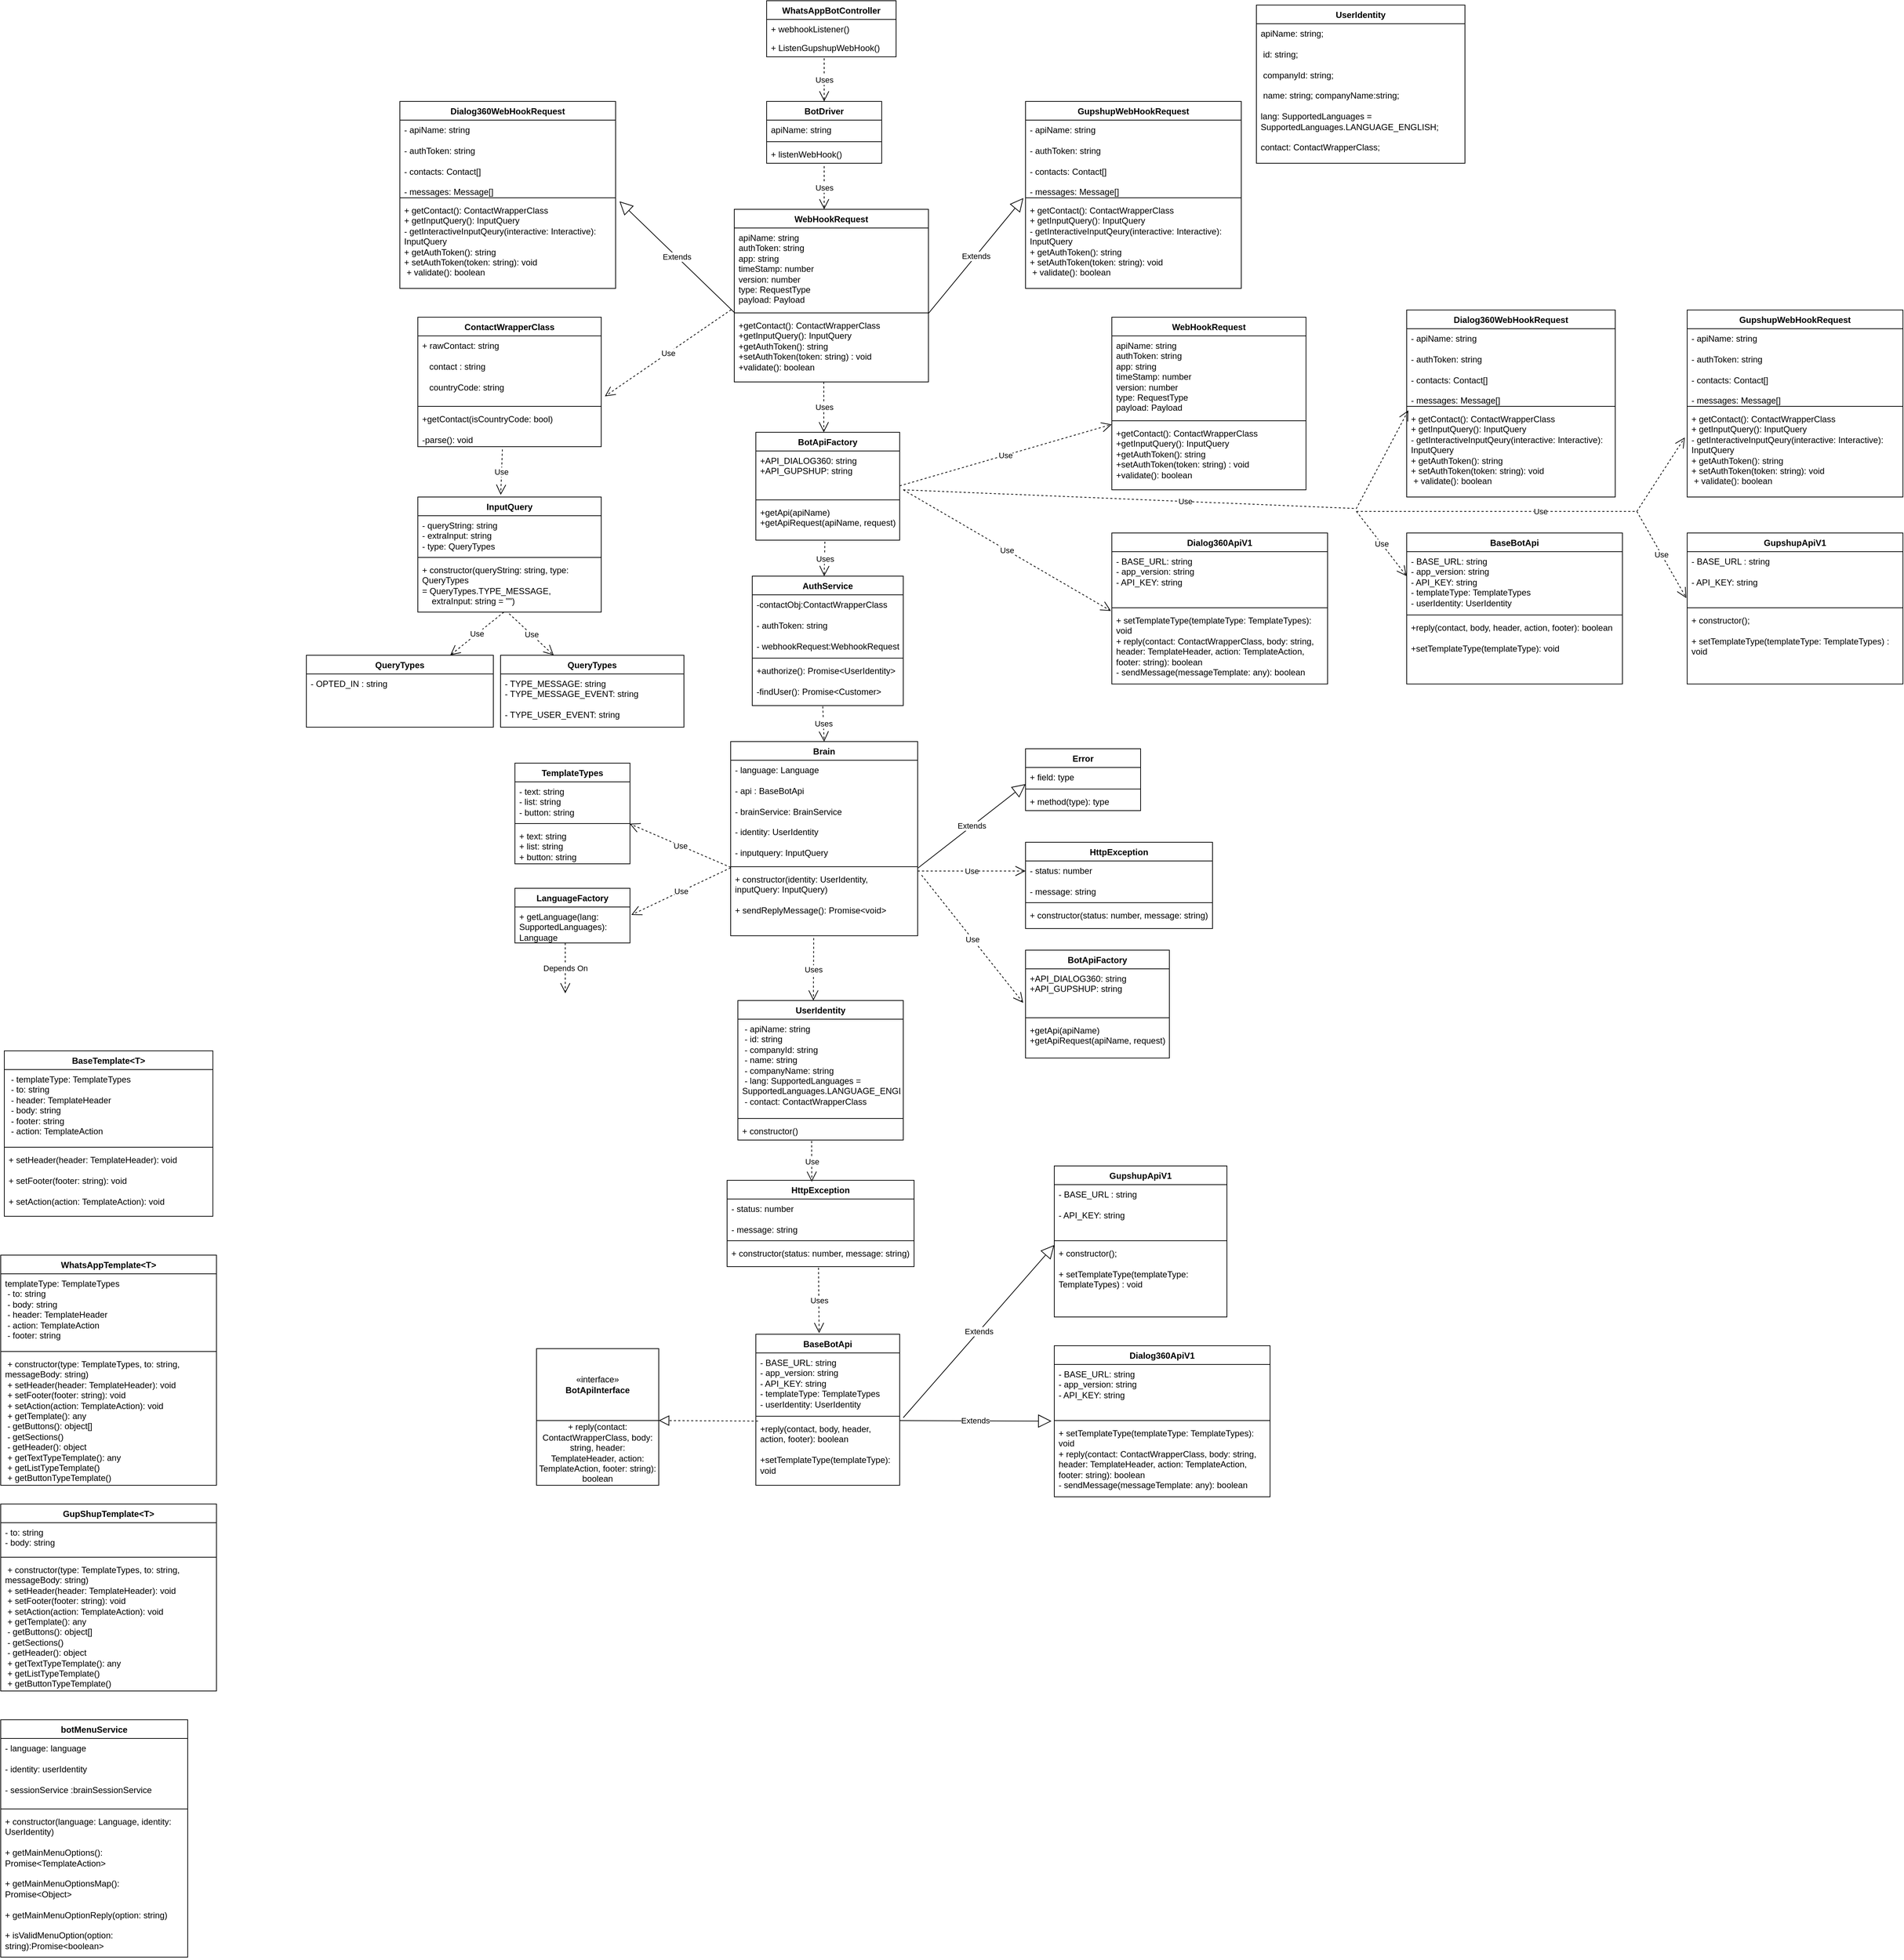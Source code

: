 <mxfile version="21.3.7" type="github">
  <diagram id="C5RBs43oDa-KdzZeNtuy" name="Page-1">
    <mxGraphModel dx="1506" dy="316" grid="1" gridSize="10" guides="1" tooltips="1" connect="1" arrows="1" fold="1" page="1" pageScale="1" pageWidth="827" pageHeight="1169" math="0" shadow="0">
      <root>
        <mxCell id="WIyWlLk6GJQsqaUBKTNV-0" />
        <mxCell id="WIyWlLk6GJQsqaUBKTNV-1" parent="WIyWlLk6GJQsqaUBKTNV-0" />
        <mxCell id="2Nv2q724EqeHWPl6UebB-2" value="WhatsAppBotController" style="swimlane;fontStyle=1;align=center;verticalAlign=top;childLayout=stackLayout;horizontal=1;startSize=26;horizontalStack=0;resizeParent=1;resizeParentMax=0;resizeLast=0;collapsible=1;marginBottom=0;whiteSpace=wrap;html=1;" parent="WIyWlLk6GJQsqaUBKTNV-1" vertex="1">
          <mxGeometry x="270" y="10" width="180" height="78" as="geometry" />
        </mxCell>
        <mxCell id="2Nv2q724EqeHWPl6UebB-3" value="+ webhookListener()" style="text;strokeColor=none;fillColor=none;align=left;verticalAlign=top;spacingLeft=4;spacingRight=4;overflow=hidden;rotatable=0;points=[[0,0.5],[1,0.5]];portConstraint=eastwest;whiteSpace=wrap;html=1;" parent="2Nv2q724EqeHWPl6UebB-2" vertex="1">
          <mxGeometry y="26" width="180" height="26" as="geometry" />
        </mxCell>
        <mxCell id="2Nv2q724EqeHWPl6UebB-5" value="+ ListenGupshupWebHook()" style="text;strokeColor=none;fillColor=none;align=left;verticalAlign=top;spacingLeft=4;spacingRight=4;overflow=hidden;rotatable=0;points=[[0,0.5],[1,0.5]];portConstraint=eastwest;whiteSpace=wrap;html=1;" parent="2Nv2q724EqeHWPl6UebB-2" vertex="1">
          <mxGeometry y="52" width="180" height="26" as="geometry" />
        </mxCell>
        <mxCell id="2Nv2q724EqeHWPl6UebB-7" value="BotDriver" style="swimlane;fontStyle=1;align=center;verticalAlign=top;childLayout=stackLayout;horizontal=1;startSize=26;horizontalStack=0;resizeParent=1;resizeParentMax=0;resizeLast=0;collapsible=1;marginBottom=0;whiteSpace=wrap;html=1;" parent="WIyWlLk6GJQsqaUBKTNV-1" vertex="1">
          <mxGeometry x="270" y="150" width="160" height="86" as="geometry" />
        </mxCell>
        <mxCell id="2Nv2q724EqeHWPl6UebB-8" value="apiName: string" style="text;strokeColor=none;fillColor=none;align=left;verticalAlign=top;spacingLeft=4;spacingRight=4;overflow=hidden;rotatable=0;points=[[0,0.5],[1,0.5]];portConstraint=eastwest;whiteSpace=wrap;html=1;" parent="2Nv2q724EqeHWPl6UebB-7" vertex="1">
          <mxGeometry y="26" width="160" height="26" as="geometry" />
        </mxCell>
        <mxCell id="2Nv2q724EqeHWPl6UebB-9" value="" style="line;strokeWidth=1;fillColor=none;align=left;verticalAlign=middle;spacingTop=-1;spacingLeft=3;spacingRight=3;rotatable=0;labelPosition=right;points=[];portConstraint=eastwest;strokeColor=inherit;" parent="2Nv2q724EqeHWPl6UebB-7" vertex="1">
          <mxGeometry y="52" width="160" height="8" as="geometry" />
        </mxCell>
        <mxCell id="2Nv2q724EqeHWPl6UebB-10" value="+ listenWebHook()" style="text;strokeColor=none;fillColor=none;align=left;verticalAlign=top;spacingLeft=4;spacingRight=4;overflow=hidden;rotatable=0;points=[[0,0.5],[1,0.5]];portConstraint=eastwest;whiteSpace=wrap;html=1;" parent="2Nv2q724EqeHWPl6UebB-7" vertex="1">
          <mxGeometry y="60" width="160" height="26" as="geometry" />
        </mxCell>
        <mxCell id="2Nv2q724EqeHWPl6UebB-11" value="Uses" style="endArrow=open;endSize=12;dashed=1;html=1;rounded=0;" parent="WIyWlLk6GJQsqaUBKTNV-1" edge="1">
          <mxGeometry width="160" relative="1" as="geometry">
            <mxPoint x="350" y="240" as="sourcePoint" />
            <mxPoint x="350" y="300" as="targetPoint" />
          </mxGeometry>
        </mxCell>
        <mxCell id="2Nv2q724EqeHWPl6UebB-16" value="Uses" style="endArrow=open;endSize=12;dashed=1;html=1;rounded=0;exitX=0.48;exitY=1.038;exitDx=0;exitDy=0;exitPerimeter=0;" parent="WIyWlLk6GJQsqaUBKTNV-1" source="2Nv2q724EqeHWPl6UebB-35" edge="1">
          <mxGeometry width="160" relative="1" as="geometry">
            <mxPoint x="470" y="742" as="sourcePoint" />
            <mxPoint x="350" y="810" as="targetPoint" />
            <Array as="points" />
          </mxGeometry>
        </mxCell>
        <mxCell id="2Nv2q724EqeHWPl6UebB-23" value="Uses" style="endArrow=open;endSize=12;dashed=1;html=1;rounded=0;exitX=0.444;exitY=1.035;exitDx=0;exitDy=0;exitPerimeter=0;" parent="WIyWlLk6GJQsqaUBKTNV-1" source="tpkpb0Fqede-XiF2jeki-4" edge="1">
          <mxGeometry width="160" relative="1" as="geometry">
            <mxPoint x="337" y="1250" as="sourcePoint" />
            <mxPoint x="335" y="1400" as="targetPoint" />
          </mxGeometry>
        </mxCell>
        <mxCell id="2Nv2q724EqeHWPl6UebB-24" value="UserIdentity" style="swimlane;fontStyle=1;align=center;verticalAlign=top;childLayout=stackLayout;horizontal=1;startSize=26;horizontalStack=0;resizeParent=1;resizeParentMax=0;resizeLast=0;collapsible=1;marginBottom=0;whiteSpace=wrap;html=1;" parent="WIyWlLk6GJQsqaUBKTNV-1" vertex="1">
          <mxGeometry x="951" y="16" width="290" height="220" as="geometry" />
        </mxCell>
        <mxCell id="2Nv2q724EqeHWPl6UebB-25" value="apiName: string;&lt;br&gt;&lt;br&gt;&amp;nbsp;id: string;&lt;br&gt;&lt;br&gt;&amp;nbsp;companyId: string;&lt;br&gt;&lt;br&gt;&amp;nbsp;name: string; companyName:string; &lt;br&gt;&lt;br&gt;lang: SupportedLanguages = SupportedLanguages.LANGUAGE_ENGLISH;&amp;nbsp;&lt;br&gt;&lt;br&gt;contact: ContactWrapperClass;" style="text;strokeColor=none;fillColor=none;align=left;verticalAlign=top;spacingLeft=4;spacingRight=4;overflow=hidden;rotatable=0;points=[[0,0.5],[1,0.5]];portConstraint=eastwest;whiteSpace=wrap;html=1;" parent="2Nv2q724EqeHWPl6UebB-24" vertex="1">
          <mxGeometry y="26" width="290" height="194" as="geometry" />
        </mxCell>
        <mxCell id="2Nv2q724EqeHWPl6UebB-28" value="AuthService" style="swimlane;fontStyle=1;align=center;verticalAlign=top;childLayout=stackLayout;horizontal=1;startSize=26;horizontalStack=0;resizeParent=1;resizeParentMax=0;resizeLast=0;collapsible=1;marginBottom=0;whiteSpace=wrap;html=1;" parent="WIyWlLk6GJQsqaUBKTNV-1" vertex="1">
          <mxGeometry x="250" y="810" width="210" height="180" as="geometry" />
        </mxCell>
        <mxCell id="2Nv2q724EqeHWPl6UebB-29" value="-contactObj:ContactWrapperClass&lt;br&gt;&lt;br&gt;- authToken: string&lt;br&gt;&lt;br&gt;- webhookRequest:WebhookRequest" style="text;strokeColor=none;fillColor=none;align=left;verticalAlign=top;spacingLeft=4;spacingRight=4;overflow=hidden;rotatable=0;points=[[0,0.5],[1,0.5]];portConstraint=eastwest;whiteSpace=wrap;html=1;" parent="2Nv2q724EqeHWPl6UebB-28" vertex="1">
          <mxGeometry y="26" width="210" height="84" as="geometry" />
        </mxCell>
        <mxCell id="2Nv2q724EqeHWPl6UebB-30" value="" style="line;strokeWidth=1;fillColor=none;align=left;verticalAlign=middle;spacingTop=-1;spacingLeft=3;spacingRight=3;rotatable=0;labelPosition=right;points=[];portConstraint=eastwest;strokeColor=inherit;" parent="2Nv2q724EqeHWPl6UebB-28" vertex="1">
          <mxGeometry y="110" width="210" height="8" as="geometry" />
        </mxCell>
        <mxCell id="2Nv2q724EqeHWPl6UebB-31" value="+authorize(): Promise&amp;lt;UserIdentity&amp;gt;&lt;br&gt;&lt;br&gt;-findUser(): Promise&amp;lt;Customer&amp;gt;" style="text;strokeColor=none;fillColor=none;align=left;verticalAlign=top;spacingLeft=4;spacingRight=4;overflow=hidden;rotatable=0;points=[[0,0.5],[1,0.5]];portConstraint=eastwest;whiteSpace=wrap;html=1;" parent="2Nv2q724EqeHWPl6UebB-28" vertex="1">
          <mxGeometry y="118" width="210" height="62" as="geometry" />
        </mxCell>
        <mxCell id="2Nv2q724EqeHWPl6UebB-32" value="BotApiFactory" style="swimlane;fontStyle=1;align=center;verticalAlign=top;childLayout=stackLayout;horizontal=1;startSize=26;horizontalStack=0;resizeParent=1;resizeParentMax=0;resizeLast=0;collapsible=1;marginBottom=0;whiteSpace=wrap;html=1;" parent="WIyWlLk6GJQsqaUBKTNV-1" vertex="1">
          <mxGeometry x="255" y="610" width="200" height="150" as="geometry" />
        </mxCell>
        <mxCell id="2Nv2q724EqeHWPl6UebB-33" value="+API_DIALOG360: string&lt;br&gt;+API_GUPSHUP: string" style="text;strokeColor=none;fillColor=none;align=left;verticalAlign=top;spacingLeft=4;spacingRight=4;overflow=hidden;rotatable=0;points=[[0,0.5],[1,0.5]];portConstraint=eastwest;whiteSpace=wrap;html=1;" parent="2Nv2q724EqeHWPl6UebB-32" vertex="1">
          <mxGeometry y="26" width="200" height="64" as="geometry" />
        </mxCell>
        <mxCell id="2Nv2q724EqeHWPl6UebB-34" value="" style="line;strokeWidth=1;fillColor=none;align=left;verticalAlign=middle;spacingTop=-1;spacingLeft=3;spacingRight=3;rotatable=0;labelPosition=right;points=[];portConstraint=eastwest;strokeColor=inherit;" parent="2Nv2q724EqeHWPl6UebB-32" vertex="1">
          <mxGeometry y="90" width="200" height="8" as="geometry" />
        </mxCell>
        <mxCell id="2Nv2q724EqeHWPl6UebB-35" value="+getApi(apiName)&lt;br&gt;+getApiRequest(apiName, request)" style="text;strokeColor=none;fillColor=none;align=left;verticalAlign=top;spacingLeft=4;spacingRight=4;overflow=hidden;rotatable=0;points=[[0,0.5],[1,0.5]];portConstraint=eastwest;whiteSpace=wrap;html=1;" parent="2Nv2q724EqeHWPl6UebB-32" vertex="1">
          <mxGeometry y="98" width="200" height="52" as="geometry" />
        </mxCell>
        <mxCell id="2Nv2q724EqeHWPl6UebB-36" value="BaseBotApi" style="swimlane;fontStyle=1;align=center;verticalAlign=top;childLayout=stackLayout;horizontal=1;startSize=26;horizontalStack=0;resizeParent=1;resizeParentMax=0;resizeLast=0;collapsible=1;marginBottom=0;whiteSpace=wrap;html=1;" parent="WIyWlLk6GJQsqaUBKTNV-1" vertex="1">
          <mxGeometry x="255" y="1864" width="200" height="210" as="geometry" />
        </mxCell>
        <mxCell id="2Nv2q724EqeHWPl6UebB-37" value="- BASE_URL: string&lt;br&gt;- app_version: string&lt;br&gt;- API_KEY: string&lt;br&gt;- templateType: TemplateTypes&lt;br&gt;- userIdentity: UserIdentity" style="text;strokeColor=none;fillColor=none;align=left;verticalAlign=top;spacingLeft=4;spacingRight=4;overflow=hidden;rotatable=0;points=[[0,0.5],[1,0.5]];portConstraint=eastwest;whiteSpace=wrap;html=1;" parent="2Nv2q724EqeHWPl6UebB-36" vertex="1">
          <mxGeometry y="26" width="200" height="84" as="geometry" />
        </mxCell>
        <mxCell id="2Nv2q724EqeHWPl6UebB-38" value="" style="line;strokeWidth=1;fillColor=none;align=left;verticalAlign=middle;spacingTop=-1;spacingLeft=3;spacingRight=3;rotatable=0;labelPosition=right;points=[];portConstraint=eastwest;strokeColor=inherit;" parent="2Nv2q724EqeHWPl6UebB-36" vertex="1">
          <mxGeometry y="110" width="200" height="8" as="geometry" />
        </mxCell>
        <mxCell id="2Nv2q724EqeHWPl6UebB-39" value="+reply(contact, body, header, action, footer): boolean&lt;br&gt;&lt;br&gt;+setTemplateType(templateType): void" style="text;strokeColor=none;fillColor=none;align=left;verticalAlign=top;spacingLeft=4;spacingRight=4;overflow=hidden;rotatable=0;points=[[0,0.5],[1,0.5]];portConstraint=eastwest;whiteSpace=wrap;html=1;" parent="2Nv2q724EqeHWPl6UebB-36" vertex="1">
          <mxGeometry y="118" width="200" height="92" as="geometry" />
        </mxCell>
        <mxCell id="B--6DvQ_DzSvwWm5WlYj-0" value="WebHookRequest" style="swimlane;fontStyle=1;align=center;verticalAlign=top;childLayout=stackLayout;horizontal=1;startSize=26;horizontalStack=0;resizeParent=1;resizeParentMax=0;resizeLast=0;collapsible=1;marginBottom=0;whiteSpace=wrap;html=1;" parent="WIyWlLk6GJQsqaUBKTNV-1" vertex="1">
          <mxGeometry x="225" y="300" width="270" height="240" as="geometry" />
        </mxCell>
        <mxCell id="B--6DvQ_DzSvwWm5WlYj-1" value="apiName: string&lt;br&gt;authToken: string&lt;br&gt;app: string&lt;br&gt;timeStamp: number&lt;br&gt;version: number&lt;br&gt;type: RequestType&lt;br&gt;payload: Payload" style="text;strokeColor=none;fillColor=none;align=left;verticalAlign=top;spacingLeft=4;spacingRight=4;overflow=hidden;rotatable=0;points=[[0,0.5],[1,0.5]];portConstraint=eastwest;whiteSpace=wrap;html=1;" parent="B--6DvQ_DzSvwWm5WlYj-0" vertex="1">
          <mxGeometry y="26" width="270" height="114" as="geometry" />
        </mxCell>
        <mxCell id="B--6DvQ_DzSvwWm5WlYj-2" value="" style="line;strokeWidth=1;fillColor=none;align=left;verticalAlign=middle;spacingTop=-1;spacingLeft=3;spacingRight=3;rotatable=0;labelPosition=right;points=[];portConstraint=eastwest;strokeColor=inherit;" parent="B--6DvQ_DzSvwWm5WlYj-0" vertex="1">
          <mxGeometry y="140" width="270" height="8" as="geometry" />
        </mxCell>
        <mxCell id="B--6DvQ_DzSvwWm5WlYj-3" value="+getContact(): ContactWrapperClass&lt;br&gt;+getInputQuery(): InputQuery&lt;br&gt;+getAuthToken(): string&lt;br&gt;+setAuthToken(token: string) : void&lt;br&gt;+validate(): boolean" style="text;strokeColor=none;fillColor=none;align=left;verticalAlign=top;spacingLeft=4;spacingRight=4;overflow=hidden;rotatable=0;points=[[0,0.5],[1,0.5]];portConstraint=eastwest;whiteSpace=wrap;html=1;" parent="B--6DvQ_DzSvwWm5WlYj-0" vertex="1">
          <mxGeometry y="148" width="270" height="92" as="geometry" />
        </mxCell>
        <mxCell id="B--6DvQ_DzSvwWm5WlYj-8" value="Extends" style="endArrow=block;endSize=16;endFill=0;html=1;rounded=0;entryX=-0.01;entryY=-0.03;entryDx=0;entryDy=0;entryPerimeter=0;exitX=0.999;exitY=0.633;exitDx=0;exitDy=0;exitPerimeter=0;" parent="WIyWlLk6GJQsqaUBKTNV-1" edge="1" target="tpkpb0Fqede-XiF2jeki-36" source="B--6DvQ_DzSvwWm5WlYj-2">
          <mxGeometry width="160" relative="1" as="geometry">
            <mxPoint x="500" y="440" as="sourcePoint" />
            <mxPoint x="495" y="440" as="targetPoint" />
            <Array as="points" />
          </mxGeometry>
        </mxCell>
        <mxCell id="B--6DvQ_DzSvwWm5WlYj-9" value="ContactWrapperClass" style="swimlane;fontStyle=1;align=center;verticalAlign=top;childLayout=stackLayout;horizontal=1;startSize=26;horizontalStack=0;resizeParent=1;resizeParentMax=0;resizeLast=0;collapsible=1;marginBottom=0;whiteSpace=wrap;html=1;" parent="WIyWlLk6GJQsqaUBKTNV-1" vertex="1">
          <mxGeometry x="-215" y="450" width="255" height="180" as="geometry" />
        </mxCell>
        <mxCell id="B--6DvQ_DzSvwWm5WlYj-10" value="+ rawContact: string&lt;br&gt;&lt;br&gt;&amp;nbsp; &amp;nbsp;contact : string&lt;br&gt;&lt;br&gt;&amp;nbsp; &amp;nbsp;countryCode: string" style="text;strokeColor=none;fillColor=none;align=left;verticalAlign=top;spacingLeft=4;spacingRight=4;overflow=hidden;rotatable=0;points=[[0,0.5],[1,0.5]];portConstraint=eastwest;whiteSpace=wrap;html=1;" parent="B--6DvQ_DzSvwWm5WlYj-9" vertex="1">
          <mxGeometry y="26" width="255" height="94" as="geometry" />
        </mxCell>
        <mxCell id="B--6DvQ_DzSvwWm5WlYj-11" value="" style="line;strokeWidth=1;fillColor=none;align=left;verticalAlign=middle;spacingTop=-1;spacingLeft=3;spacingRight=3;rotatable=0;labelPosition=right;points=[];portConstraint=eastwest;strokeColor=inherit;" parent="B--6DvQ_DzSvwWm5WlYj-9" vertex="1">
          <mxGeometry y="120" width="255" height="8" as="geometry" />
        </mxCell>
        <mxCell id="B--6DvQ_DzSvwWm5WlYj-12" value="+getContact(isCountryCode: bool)&lt;br&gt;&lt;br&gt;-parse(): void " style="text;strokeColor=none;fillColor=none;align=left;verticalAlign=top;spacingLeft=4;spacingRight=4;overflow=hidden;rotatable=0;points=[[0,0.5],[1,0.5]];portConstraint=eastwest;whiteSpace=wrap;html=1;" parent="B--6DvQ_DzSvwWm5WlYj-9" vertex="1">
          <mxGeometry y="128" width="255" height="52" as="geometry" />
        </mxCell>
        <mxCell id="B--6DvQ_DzSvwWm5WlYj-20" value="botMenuService" style="swimlane;fontStyle=1;align=center;verticalAlign=top;childLayout=stackLayout;horizontal=1;startSize=26;horizontalStack=0;resizeParent=1;resizeParentMax=0;resizeLast=0;collapsible=1;marginBottom=0;whiteSpace=wrap;html=1;" parent="WIyWlLk6GJQsqaUBKTNV-1" vertex="1">
          <mxGeometry x="-795" y="2400" width="260" height="330" as="geometry" />
        </mxCell>
        <mxCell id="B--6DvQ_DzSvwWm5WlYj-21" value="- language: language&lt;br&gt;&lt;br&gt;- identity: userIdentity&lt;br&gt;&lt;br&gt;- sessionService :brainSessionService&lt;br&gt;&lt;br&gt;" style="text;strokeColor=none;fillColor=none;align=left;verticalAlign=top;spacingLeft=4;spacingRight=4;overflow=hidden;rotatable=0;points=[[0,0.5],[1,0.5]];portConstraint=eastwest;whiteSpace=wrap;html=1;" parent="B--6DvQ_DzSvwWm5WlYj-20" vertex="1">
          <mxGeometry y="26" width="260" height="94" as="geometry" />
        </mxCell>
        <mxCell id="B--6DvQ_DzSvwWm5WlYj-22" value="" style="line;strokeWidth=1;fillColor=none;align=left;verticalAlign=middle;spacingTop=-1;spacingLeft=3;spacingRight=3;rotatable=0;labelPosition=right;points=[];portConstraint=eastwest;strokeColor=inherit;" parent="B--6DvQ_DzSvwWm5WlYj-20" vertex="1">
          <mxGeometry y="120" width="260" height="8" as="geometry" />
        </mxCell>
        <mxCell id="B--6DvQ_DzSvwWm5WlYj-23" value="+ constructor(language: Language, identity: UserIdentity)&lt;br&gt;&lt;br&gt;+ getMainMenuOptions(): Promise&amp;lt;TemplateAction&amp;gt;&lt;br&gt;&lt;br&gt;+ getMainMenuOptionsMap(): Promise&amp;lt;Object&amp;gt;&lt;br&gt;&lt;br&gt;+ getMainMenuOptionReply(option: string)&lt;br&gt;&lt;br&gt;+ isValidMenuOption(option: string):Promise&amp;lt;boolean&amp;gt;" style="text;strokeColor=none;fillColor=none;align=left;verticalAlign=top;spacingLeft=4;spacingRight=4;overflow=hidden;rotatable=0;points=[[0,0.5],[1,0.5]];portConstraint=eastwest;whiteSpace=wrap;html=1;" parent="B--6DvQ_DzSvwWm5WlYj-20" vertex="1">
          <mxGeometry y="128" width="260" height="202" as="geometry" />
        </mxCell>
        <mxCell id="B--6DvQ_DzSvwWm5WlYj-24" value="Extends" style="endArrow=block;endSize=16;endFill=0;html=1;rounded=0;entryX=0;entryY=0.02;entryDx=0;entryDy=0;entryPerimeter=0;" parent="WIyWlLk6GJQsqaUBKTNV-1" target="B--6DvQ_DzSvwWm5WlYj-29" edge="1">
          <mxGeometry width="160" relative="1" as="geometry">
            <mxPoint x="460" y="1980" as="sourcePoint" />
            <mxPoint x="610" y="1713" as="targetPoint" />
          </mxGeometry>
        </mxCell>
        <mxCell id="B--6DvQ_DzSvwWm5WlYj-26" value="GupshupApiV1" style="swimlane;fontStyle=1;align=center;verticalAlign=top;childLayout=stackLayout;horizontal=1;startSize=26;horizontalStack=0;resizeParent=1;resizeParentMax=0;resizeLast=0;collapsible=1;marginBottom=0;whiteSpace=wrap;html=1;" parent="WIyWlLk6GJQsqaUBKTNV-1" vertex="1">
          <mxGeometry x="670" y="1630" width="240" height="210" as="geometry" />
        </mxCell>
        <mxCell id="B--6DvQ_DzSvwWm5WlYj-27" value="- BASE_URL : string&lt;br&gt;&lt;br&gt;- API_KEY: string" style="text;strokeColor=none;fillColor=none;align=left;verticalAlign=top;spacingLeft=4;spacingRight=4;overflow=hidden;rotatable=0;points=[[0,0.5],[1,0.5]];portConstraint=eastwest;whiteSpace=wrap;html=1;" parent="B--6DvQ_DzSvwWm5WlYj-26" vertex="1">
          <mxGeometry y="26" width="240" height="74" as="geometry" />
        </mxCell>
        <mxCell id="B--6DvQ_DzSvwWm5WlYj-28" value="" style="line;strokeWidth=1;fillColor=none;align=left;verticalAlign=middle;spacingTop=-1;spacingLeft=3;spacingRight=3;rotatable=0;labelPosition=right;points=[];portConstraint=eastwest;strokeColor=inherit;" parent="B--6DvQ_DzSvwWm5WlYj-26" vertex="1">
          <mxGeometry y="100" width="240" height="8" as="geometry" />
        </mxCell>
        <mxCell id="B--6DvQ_DzSvwWm5WlYj-29" value="+ constructor();&lt;br&gt;&lt;br&gt;+ setTemplateType(templateType: TemplateTypes) : void&lt;br&gt;&lt;br&gt;" style="text;strokeColor=none;fillColor=none;align=left;verticalAlign=top;spacingLeft=4;spacingRight=4;overflow=hidden;rotatable=0;points=[[0,0.5],[1,0.5]];portConstraint=eastwest;whiteSpace=wrap;html=1;" parent="B--6DvQ_DzSvwWm5WlYj-26" vertex="1">
          <mxGeometry y="108" width="240" height="102" as="geometry" />
        </mxCell>
        <mxCell id="tpkpb0Fqede-XiF2jeki-1" value="Brain" style="swimlane;fontStyle=1;align=center;verticalAlign=top;childLayout=stackLayout;horizontal=1;startSize=26;horizontalStack=0;resizeParent=1;resizeParentMax=0;resizeLast=0;collapsible=1;marginBottom=0;whiteSpace=wrap;html=1;" parent="WIyWlLk6GJQsqaUBKTNV-1" vertex="1">
          <mxGeometry x="220" y="1040" width="260" height="270" as="geometry" />
        </mxCell>
        <mxCell id="tpkpb0Fqede-XiF2jeki-2" value="- language: Language&lt;br&gt;&lt;br&gt;- api : BaseBotApi&lt;br&gt;&lt;br&gt;- brainService: BrainService&lt;br&gt;&lt;br&gt;- identity: UserIdentity&lt;br&gt;&lt;br&gt;- inputquery: InputQuery" style="text;strokeColor=none;fillColor=none;align=left;verticalAlign=top;spacingLeft=4;spacingRight=4;overflow=hidden;rotatable=0;points=[[0,0.5],[1,0.5]];portConstraint=eastwest;whiteSpace=wrap;html=1;" parent="tpkpb0Fqede-XiF2jeki-1" vertex="1">
          <mxGeometry y="26" width="260" height="144" as="geometry" />
        </mxCell>
        <mxCell id="tpkpb0Fqede-XiF2jeki-3" value="" style="line;strokeWidth=1;fillColor=none;align=left;verticalAlign=middle;spacingTop=-1;spacingLeft=3;spacingRight=3;rotatable=0;labelPosition=right;points=[];portConstraint=eastwest;strokeColor=inherit;" parent="tpkpb0Fqede-XiF2jeki-1" vertex="1">
          <mxGeometry y="170" width="260" height="8" as="geometry" />
        </mxCell>
        <mxCell id="tpkpb0Fqede-XiF2jeki-4" value="+ constructor(identity: UserIdentity, inputQuery: InputQuery)&lt;br&gt;&lt;br&gt;+ sendReplyMessage(): Promise&amp;lt;void&amp;gt;" style="text;strokeColor=none;fillColor=none;align=left;verticalAlign=top;spacingLeft=4;spacingRight=4;overflow=hidden;rotatable=0;points=[[0,0.5],[1,0.5]];portConstraint=eastwest;whiteSpace=wrap;html=1;" parent="tpkpb0Fqede-XiF2jeki-1" vertex="1">
          <mxGeometry y="178" width="260" height="92" as="geometry" />
        </mxCell>
        <mxCell id="tpkpb0Fqede-XiF2jeki-5" value="HttpException" style="swimlane;fontStyle=1;align=center;verticalAlign=top;childLayout=stackLayout;horizontal=1;startSize=26;horizontalStack=0;resizeParent=1;resizeParentMax=0;resizeLast=0;collapsible=1;marginBottom=0;whiteSpace=wrap;html=1;" parent="WIyWlLk6GJQsqaUBKTNV-1" vertex="1">
          <mxGeometry x="215" y="1650" width="260" height="120" as="geometry" />
        </mxCell>
        <mxCell id="tpkpb0Fqede-XiF2jeki-6" value="- status: number&lt;br&gt;&lt;br&gt;- message: string" style="text;strokeColor=none;fillColor=none;align=left;verticalAlign=top;spacingLeft=4;spacingRight=4;overflow=hidden;rotatable=0;points=[[0,0.5],[1,0.5]];portConstraint=eastwest;whiteSpace=wrap;html=1;" parent="tpkpb0Fqede-XiF2jeki-5" vertex="1">
          <mxGeometry y="26" width="260" height="54" as="geometry" />
        </mxCell>
        <mxCell id="tpkpb0Fqede-XiF2jeki-7" value="" style="line;strokeWidth=1;fillColor=none;align=left;verticalAlign=middle;spacingTop=-1;spacingLeft=3;spacingRight=3;rotatable=0;labelPosition=right;points=[];portConstraint=eastwest;strokeColor=inherit;" parent="tpkpb0Fqede-XiF2jeki-5" vertex="1">
          <mxGeometry y="80" width="260" height="8" as="geometry" />
        </mxCell>
        <mxCell id="tpkpb0Fqede-XiF2jeki-8" value="+ constructor(status: number, message: string)" style="text;strokeColor=none;fillColor=none;align=left;verticalAlign=top;spacingLeft=4;spacingRight=4;overflow=hidden;rotatable=0;points=[[0,0.5],[1,0.5]];portConstraint=eastwest;whiteSpace=wrap;html=1;" parent="tpkpb0Fqede-XiF2jeki-5" vertex="1">
          <mxGeometry y="88" width="260" height="32" as="geometry" />
        </mxCell>
        <mxCell id="tpkpb0Fqede-XiF2jeki-9" value="Extends" style="endArrow=block;endSize=16;endFill=0;html=1;rounded=0;entryX=0.001;entryY=0.89;entryDx=0;entryDy=0;entryPerimeter=0;exitX=1.002;exitY=-0.024;exitDx=0;exitDy=0;exitPerimeter=0;" parent="WIyWlLk6GJQsqaUBKTNV-1" target="tpkpb0Fqede-XiF2jeki-11" edge="1" source="tpkpb0Fqede-XiF2jeki-4">
          <mxGeometry width="160" relative="1" as="geometry">
            <mxPoint x="480" y="1228.58" as="sourcePoint" />
            <mxPoint x="590" y="1229" as="targetPoint" />
          </mxGeometry>
        </mxCell>
        <mxCell id="tpkpb0Fqede-XiF2jeki-10" value="Error" style="swimlane;fontStyle=1;align=center;verticalAlign=top;childLayout=stackLayout;horizontal=1;startSize=26;horizontalStack=0;resizeParent=1;resizeParentMax=0;resizeLast=0;collapsible=1;marginBottom=0;whiteSpace=wrap;html=1;" parent="WIyWlLk6GJQsqaUBKTNV-1" vertex="1">
          <mxGeometry x="630" y="1050" width="160" height="86" as="geometry" />
        </mxCell>
        <mxCell id="tpkpb0Fqede-XiF2jeki-11" value="+ field: type" style="text;strokeColor=none;fillColor=none;align=left;verticalAlign=top;spacingLeft=4;spacingRight=4;overflow=hidden;rotatable=0;points=[[0,0.5],[1,0.5]];portConstraint=eastwest;whiteSpace=wrap;html=1;" parent="tpkpb0Fqede-XiF2jeki-10" vertex="1">
          <mxGeometry y="26" width="160" height="26" as="geometry" />
        </mxCell>
        <mxCell id="tpkpb0Fqede-XiF2jeki-12" value="" style="line;strokeWidth=1;fillColor=none;align=left;verticalAlign=middle;spacingTop=-1;spacingLeft=3;spacingRight=3;rotatable=0;labelPosition=right;points=[];portConstraint=eastwest;strokeColor=inherit;" parent="tpkpb0Fqede-XiF2jeki-10" vertex="1">
          <mxGeometry y="52" width="160" height="8" as="geometry" />
        </mxCell>
        <mxCell id="tpkpb0Fqede-XiF2jeki-13" value="+ method(type): type" style="text;strokeColor=none;fillColor=none;align=left;verticalAlign=top;spacingLeft=4;spacingRight=4;overflow=hidden;rotatable=0;points=[[0,0.5],[1,0.5]];portConstraint=eastwest;whiteSpace=wrap;html=1;" parent="tpkpb0Fqede-XiF2jeki-10" vertex="1">
          <mxGeometry y="60" width="160" height="26" as="geometry" />
        </mxCell>
        <mxCell id="tpkpb0Fqede-XiF2jeki-14" value="Uses" style="endArrow=open;endSize=12;dashed=1;html=1;rounded=0;entryX=0.44;entryY=-0.008;entryDx=0;entryDy=0;entryPerimeter=0;exitX=0.489;exitY=1.046;exitDx=0;exitDy=0;exitPerimeter=0;" parent="WIyWlLk6GJQsqaUBKTNV-1" source="tpkpb0Fqede-XiF2jeki-8" target="2Nv2q724EqeHWPl6UebB-36" edge="1">
          <mxGeometry width="160" relative="1" as="geometry">
            <mxPoint x="343" y="1800" as="sourcePoint" />
            <mxPoint x="342" y="1500" as="targetPoint" />
            <Array as="points" />
          </mxGeometry>
        </mxCell>
        <mxCell id="tpkpb0Fqede-XiF2jeki-15" value="" style="endArrow=block;dashed=1;endFill=0;endSize=12;html=1;rounded=0;entryX=1;entryY=0;entryDx=0;entryDy=0;exitX=0.015;exitY=0.03;exitDx=0;exitDy=0;exitPerimeter=0;" parent="WIyWlLk6GJQsqaUBKTNV-1" source="2Nv2q724EqeHWPl6UebB-39" target="tpkpb0Fqede-XiF2jeki-26" edge="1">
          <mxGeometry width="160" relative="1" as="geometry">
            <mxPoint x="255" y="1628.75" as="sourcePoint" />
            <mxPoint x="125" y="1628.75" as="targetPoint" />
          </mxGeometry>
        </mxCell>
        <mxCell id="tpkpb0Fqede-XiF2jeki-20" value="«interface»&lt;br&gt;&lt;b&gt;BotApiInterface&lt;/b&gt;" style="html=1;whiteSpace=wrap;" parent="WIyWlLk6GJQsqaUBKTNV-1" vertex="1">
          <mxGeometry x="-50" y="1884" width="170" height="100" as="geometry" />
        </mxCell>
        <mxCell id="tpkpb0Fqede-XiF2jeki-26" value="+ reply(contact: ContactWrapperClass, body: string, header: TemplateHeader, action: TemplateAction, footer: string): boolean" style="whiteSpace=wrap;html=1;" parent="WIyWlLk6GJQsqaUBKTNV-1" vertex="1">
          <mxGeometry x="-50" y="1984" width="170" height="90" as="geometry" />
        </mxCell>
        <mxCell id="tpkpb0Fqede-XiF2jeki-0" value="Uses" style="endArrow=open;endSize=12;dashed=1;html=1;rounded=0;entryX=0.5;entryY=0;entryDx=0;entryDy=0;exitX=0.467;exitY=1.016;exitDx=0;exitDy=0;exitPerimeter=0;" parent="WIyWlLk6GJQsqaUBKTNV-1" target="tpkpb0Fqede-XiF2jeki-1" edge="1" source="2Nv2q724EqeHWPl6UebB-31">
          <mxGeometry width="160" relative="1" as="geometry">
            <mxPoint x="350" y="1050" as="sourcePoint" />
            <mxPoint x="351" y="820" as="targetPoint" />
            <Array as="points" />
          </mxGeometry>
        </mxCell>
        <mxCell id="tpkpb0Fqede-XiF2jeki-28" value="Dialog360WebHookRequest" style="swimlane;fontStyle=1;align=center;verticalAlign=top;childLayout=stackLayout;horizontal=1;startSize=26;horizontalStack=0;resizeParent=1;resizeParentMax=0;resizeLast=0;collapsible=1;marginBottom=0;whiteSpace=wrap;html=1;" parent="WIyWlLk6GJQsqaUBKTNV-1" vertex="1">
          <mxGeometry x="-240" y="150" width="300" height="260" as="geometry" />
        </mxCell>
        <mxCell id="tpkpb0Fqede-XiF2jeki-29" value="- apiName: string&amp;nbsp; &lt;br&gt;&lt;br&gt;- authToken: string&amp;nbsp; &lt;br&gt;&lt;br&gt;- contacts: Contact[]&amp;nbsp; &amp;nbsp;&lt;br&gt;&lt;br&gt;- messages: Message[]" style="text;strokeColor=none;fillColor=none;align=left;verticalAlign=top;spacingLeft=4;spacingRight=4;overflow=hidden;rotatable=0;points=[[0,0.5],[1,0.5]];portConstraint=eastwest;whiteSpace=wrap;html=1;" parent="tpkpb0Fqede-XiF2jeki-28" vertex="1">
          <mxGeometry y="26" width="300" height="104" as="geometry" />
        </mxCell>
        <mxCell id="tpkpb0Fqede-XiF2jeki-30" value="" style="line;strokeWidth=1;fillColor=none;align=left;verticalAlign=middle;spacingTop=-1;spacingLeft=3;spacingRight=3;rotatable=0;labelPosition=right;points=[];portConstraint=eastwest;strokeColor=inherit;" parent="tpkpb0Fqede-XiF2jeki-28" vertex="1">
          <mxGeometry y="130" width="300" height="8" as="geometry" />
        </mxCell>
        <mxCell id="tpkpb0Fqede-XiF2jeki-31" value="&lt;div&gt;+ getContact(): ContactWrapperClass&amp;nbsp; &amp;nbsp;&amp;nbsp;&lt;/div&gt;&lt;div&gt;+ getInputQuery(): InputQuery&amp;nbsp; &amp;nbsp; &amp;nbsp; &amp;nbsp; &amp;nbsp; &amp;nbsp;&lt;/div&gt;&lt;div&gt;- getInteractiveInputQeury(interactive: Interactive): InputQuery&lt;/div&gt;&lt;div&gt;+ getAuthToken(): string&amp;nbsp; &amp;nbsp; &amp;nbsp; &amp;nbsp; &amp;nbsp; &amp;nbsp; &amp;nbsp; &amp;nbsp;&amp;nbsp;&lt;/div&gt;&lt;div&gt;+ setAuthToken(token: string): void&amp;nbsp; &amp;nbsp; &amp;nbsp;&lt;/div&gt;&lt;div&gt;&amp;nbsp;+ validate(): boolean&lt;/div&gt;" style="text;strokeColor=none;fillColor=none;align=left;verticalAlign=top;spacingLeft=4;spacingRight=4;overflow=hidden;rotatable=0;points=[[0,0.5],[1,0.5]];portConstraint=eastwest;whiteSpace=wrap;html=1;" parent="tpkpb0Fqede-XiF2jeki-28" vertex="1">
          <mxGeometry y="138" width="300" height="122" as="geometry" />
        </mxCell>
        <mxCell id="tpkpb0Fqede-XiF2jeki-32" value="Extends" style="endArrow=block;endSize=16;endFill=0;html=1;rounded=0;exitX=0.002;exitY=1.034;exitDx=0;exitDy=0;exitPerimeter=0;entryX=1.018;entryY=0.008;entryDx=0;entryDy=0;entryPerimeter=0;" parent="WIyWlLk6GJQsqaUBKTNV-1" source="B--6DvQ_DzSvwWm5WlYj-1" target="tpkpb0Fqede-XiF2jeki-31" edge="1">
          <mxGeometry width="160" relative="1" as="geometry">
            <mxPoint x="120" y="709" as="sourcePoint" />
            <mxPoint x="110" y="230" as="targetPoint" />
          </mxGeometry>
        </mxCell>
        <mxCell id="tpkpb0Fqede-XiF2jeki-33" value="GupshupWebHookRequest" style="swimlane;fontStyle=1;align=center;verticalAlign=top;childLayout=stackLayout;horizontal=1;startSize=26;horizontalStack=0;resizeParent=1;resizeParentMax=0;resizeLast=0;collapsible=1;marginBottom=0;whiteSpace=wrap;html=1;" parent="WIyWlLk6GJQsqaUBKTNV-1" vertex="1">
          <mxGeometry x="630" y="150" width="300" height="260" as="geometry" />
        </mxCell>
        <mxCell id="tpkpb0Fqede-XiF2jeki-34" value="- apiName: string&amp;nbsp; &lt;br&gt;&lt;br&gt;- authToken: string&amp;nbsp; &lt;br&gt;&lt;br&gt;- contacts: Contact[]&amp;nbsp; &amp;nbsp;&lt;br&gt;&lt;br&gt;- messages: Message[]" style="text;strokeColor=none;fillColor=none;align=left;verticalAlign=top;spacingLeft=4;spacingRight=4;overflow=hidden;rotatable=0;points=[[0,0.5],[1,0.5]];portConstraint=eastwest;whiteSpace=wrap;html=1;" parent="tpkpb0Fqede-XiF2jeki-33" vertex="1">
          <mxGeometry y="26" width="300" height="104" as="geometry" />
        </mxCell>
        <mxCell id="tpkpb0Fqede-XiF2jeki-35" value="" style="line;strokeWidth=1;fillColor=none;align=left;verticalAlign=middle;spacingTop=-1;spacingLeft=3;spacingRight=3;rotatable=0;labelPosition=right;points=[];portConstraint=eastwest;strokeColor=inherit;" parent="tpkpb0Fqede-XiF2jeki-33" vertex="1">
          <mxGeometry y="130" width="300" height="8" as="geometry" />
        </mxCell>
        <mxCell id="tpkpb0Fqede-XiF2jeki-36" value="&lt;div&gt;+ getContact(): ContactWrapperClass&amp;nbsp; &amp;nbsp;&amp;nbsp;&lt;/div&gt;&lt;div&gt;+ getInputQuery(): InputQuery&amp;nbsp; &amp;nbsp; &amp;nbsp; &amp;nbsp; &amp;nbsp; &amp;nbsp;&lt;/div&gt;&lt;div&gt;- getInteractiveInputQeury(interactive: Interactive): InputQuery&lt;/div&gt;&lt;div&gt;+ getAuthToken(): string&amp;nbsp; &amp;nbsp; &amp;nbsp; &amp;nbsp; &amp;nbsp; &amp;nbsp; &amp;nbsp; &amp;nbsp;&amp;nbsp;&lt;/div&gt;&lt;div&gt;+ setAuthToken(token: string): void&amp;nbsp; &amp;nbsp; &amp;nbsp;&lt;/div&gt;&lt;div&gt;&amp;nbsp;+ validate(): boolean&lt;/div&gt;" style="text;strokeColor=none;fillColor=none;align=left;verticalAlign=top;spacingLeft=4;spacingRight=4;overflow=hidden;rotatable=0;points=[[0,0.5],[1,0.5]];portConstraint=eastwest;whiteSpace=wrap;html=1;" parent="tpkpb0Fqede-XiF2jeki-33" vertex="1">
          <mxGeometry y="138" width="300" height="122" as="geometry" />
        </mxCell>
        <mxCell id="tpkpb0Fqede-XiF2jeki-37" value="Uses" style="endArrow=open;endSize=12;dashed=1;html=1;rounded=0;" parent="WIyWlLk6GJQsqaUBKTNV-1" edge="1">
          <mxGeometry width="160" relative="1" as="geometry">
            <mxPoint x="349.5" y="540" as="sourcePoint" />
            <mxPoint x="349.5" y="610" as="targetPoint" />
          </mxGeometry>
        </mxCell>
        <mxCell id="tpkpb0Fqede-XiF2jeki-38" value="Dialog360ApiV1" style="swimlane;fontStyle=1;align=center;verticalAlign=top;childLayout=stackLayout;horizontal=1;startSize=26;horizontalStack=0;resizeParent=1;resizeParentMax=0;resizeLast=0;collapsible=1;marginBottom=0;whiteSpace=wrap;html=1;" parent="WIyWlLk6GJQsqaUBKTNV-1" vertex="1">
          <mxGeometry x="670" y="1880" width="300" height="210" as="geometry" />
        </mxCell>
        <mxCell id="tpkpb0Fqede-XiF2jeki-39" value="&lt;div&gt;- BASE_URL: string&amp;nbsp; &amp;nbsp; &amp;nbsp; &amp;nbsp; &amp;nbsp;&amp;nbsp;&lt;/div&gt;&lt;div&gt;- app_version: string&amp;nbsp; &amp;nbsp; &amp;nbsp; &amp;nbsp; &amp;nbsp;&lt;/div&gt;&lt;div&gt;- API_KEY: string&amp;nbsp;&amp;nbsp;&lt;/div&gt;" style="text;strokeColor=none;fillColor=none;align=left;verticalAlign=top;spacingLeft=4;spacingRight=4;overflow=hidden;rotatable=0;points=[[0,0.5],[1,0.5]];portConstraint=eastwest;whiteSpace=wrap;html=1;" parent="tpkpb0Fqede-XiF2jeki-38" vertex="1">
          <mxGeometry y="26" width="300" height="74" as="geometry" />
        </mxCell>
        <mxCell id="tpkpb0Fqede-XiF2jeki-40" value="" style="line;strokeWidth=1;fillColor=none;align=left;verticalAlign=middle;spacingTop=-1;spacingLeft=3;spacingRight=3;rotatable=0;labelPosition=right;points=[];portConstraint=eastwest;strokeColor=inherit;" parent="tpkpb0Fqede-XiF2jeki-38" vertex="1">
          <mxGeometry y="100" width="300" height="8" as="geometry" />
        </mxCell>
        <mxCell id="tpkpb0Fqede-XiF2jeki-41" value="&lt;div&gt;+ setTemplateType(templateType: TemplateTypes): void&amp;nbsp;&lt;/div&gt;&lt;div&gt;+ reply(contact: ContactWrapperClass, body: string, header: TemplateHeader, action: TemplateAction, footer: string): boolean&amp;nbsp;&lt;/div&gt;&lt;div&gt;- sendMessage(messageTemplate: any): boolean&amp;nbsp;&lt;/div&gt;" style="text;strokeColor=none;fillColor=none;align=left;verticalAlign=top;spacingLeft=4;spacingRight=4;overflow=hidden;rotatable=0;points=[[0,0.5],[1,0.5]];portConstraint=eastwest;whiteSpace=wrap;html=1;" parent="tpkpb0Fqede-XiF2jeki-38" vertex="1">
          <mxGeometry y="108" width="300" height="102" as="geometry" />
        </mxCell>
        <mxCell id="tpkpb0Fqede-XiF2jeki-43" value="Extends" style="endArrow=block;endSize=16;endFill=0;html=1;rounded=0;exitX=1;exitY=0.022;exitDx=0;exitDy=0;exitPerimeter=0;entryX=-0.013;entryY=1.065;entryDx=0;entryDy=0;entryPerimeter=0;" parent="WIyWlLk6GJQsqaUBKTNV-1" source="2Nv2q724EqeHWPl6UebB-39" target="tpkpb0Fqede-XiF2jeki-39" edge="1">
          <mxGeometry width="160" relative="1" as="geometry">
            <mxPoint x="463" y="1723" as="sourcePoint" />
            <mxPoint x="670" y="1580" as="targetPoint" />
          </mxGeometry>
        </mxCell>
        <mxCell id="tpkpb0Fqede-XiF2jeki-44" value="WhatsAppTemplate&amp;lt;T&amp;gt;" style="swimlane;fontStyle=1;align=center;verticalAlign=top;childLayout=stackLayout;horizontal=1;startSize=26;horizontalStack=0;resizeParent=1;resizeParentMax=0;resizeLast=0;collapsible=1;marginBottom=0;whiteSpace=wrap;html=1;" parent="WIyWlLk6GJQsqaUBKTNV-1" vertex="1">
          <mxGeometry x="-795" y="1754" width="300" height="320" as="geometry" />
        </mxCell>
        <mxCell id="tpkpb0Fqede-XiF2jeki-45" value="&lt;div&gt;templateType: TemplateTypes&amp;nbsp; &amp;nbsp; &amp;nbsp;&lt;/div&gt;&lt;div&gt;&amp;nbsp;- to: string&amp;nbsp; &amp;nbsp; &amp;nbsp; &amp;nbsp; &amp;nbsp; &amp;nbsp; &amp;nbsp; &amp;nbsp; &amp;nbsp; &amp;nbsp; &amp;nbsp;&amp;nbsp;&lt;/div&gt;&lt;div&gt;&amp;nbsp;- body: string&amp;nbsp; &amp;nbsp; &amp;nbsp; &amp;nbsp; &amp;nbsp; &amp;nbsp; &amp;nbsp; &amp;nbsp; &amp;nbsp; &amp;nbsp;&lt;/div&gt;&lt;div&gt;&amp;nbsp;- header: TemplateHeader&amp;nbsp; &amp;nbsp; &amp;nbsp; &amp;nbsp; &amp;nbsp;&amp;nbsp;&lt;/div&gt;&lt;div&gt;&amp;nbsp;- action: TemplateAction&amp;nbsp; &amp;nbsp; &amp;nbsp; &amp;nbsp; &amp;nbsp;&amp;nbsp;&lt;/div&gt;&lt;div&gt;&amp;nbsp;- footer: string&amp;nbsp;&lt;/div&gt;" style="text;strokeColor=none;fillColor=none;align=left;verticalAlign=top;spacingLeft=4;spacingRight=4;overflow=hidden;rotatable=0;points=[[0,0.5],[1,0.5]];portConstraint=eastwest;whiteSpace=wrap;html=1;" parent="tpkpb0Fqede-XiF2jeki-44" vertex="1">
          <mxGeometry y="26" width="300" height="104" as="geometry" />
        </mxCell>
        <mxCell id="tpkpb0Fqede-XiF2jeki-46" value="" style="line;strokeWidth=1;fillColor=none;align=left;verticalAlign=middle;spacingTop=-1;spacingLeft=3;spacingRight=3;rotatable=0;labelPosition=right;points=[];portConstraint=eastwest;strokeColor=inherit;" parent="tpkpb0Fqede-XiF2jeki-44" vertex="1">
          <mxGeometry y="130" width="300" height="8" as="geometry" />
        </mxCell>
        <mxCell id="tpkpb0Fqede-XiF2jeki-47" value="&lt;div&gt;&amp;nbsp;+ constructor(type: TemplateTypes, to: string, messageBody: string)&amp;nbsp;&lt;/div&gt;&lt;div&gt;&amp;nbsp;+ setHeader(header: TemplateHeader): void&amp;nbsp;&lt;/div&gt;&lt;div&gt;&amp;nbsp;+ setFooter(footer: string): void&amp;nbsp;&lt;/div&gt;&lt;div&gt;&amp;nbsp;+ setAction(action: TemplateAction): void&amp;nbsp;&lt;/div&gt;&lt;div&gt;&amp;nbsp;+ getTemplate(): any&amp;nbsp;&lt;/div&gt;&lt;div&gt;&amp;nbsp;- getButtons(): object[]&amp;nbsp;&lt;/div&gt;&lt;div&gt;&amp;nbsp;- getSections()&amp;nbsp;&lt;/div&gt;&lt;div&gt;&amp;nbsp;- getHeader(): object&amp;nbsp;&lt;/div&gt;&lt;div&gt;&amp;nbsp;+ getTextTypeTemplate(): any&amp;nbsp;&lt;/div&gt;&lt;div&gt;&amp;nbsp;+ getListTypeTemplate()&amp;nbsp;&lt;/div&gt;&lt;div&gt;&amp;nbsp;+ getButtonTypeTemplate()&amp;nbsp;&lt;/div&gt;" style="text;strokeColor=none;fillColor=none;align=left;verticalAlign=top;spacingLeft=4;spacingRight=4;overflow=hidden;rotatable=0;points=[[0,0.5],[1,0.5]];portConstraint=eastwest;whiteSpace=wrap;html=1;" parent="tpkpb0Fqede-XiF2jeki-44" vertex="1">
          <mxGeometry y="138" width="300" height="182" as="geometry" />
        </mxCell>
        <mxCell id="tpkpb0Fqede-XiF2jeki-48" value="BaseTemplate&amp;lt;T&amp;gt;" style="swimlane;fontStyle=1;align=center;verticalAlign=top;childLayout=stackLayout;horizontal=1;startSize=26;horizontalStack=0;resizeParent=1;resizeParentMax=0;resizeLast=0;collapsible=1;marginBottom=0;whiteSpace=wrap;html=1;" parent="WIyWlLk6GJQsqaUBKTNV-1" vertex="1">
          <mxGeometry x="-790" y="1470" width="290" height="230" as="geometry" />
        </mxCell>
        <mxCell id="tpkpb0Fqede-XiF2jeki-49" value="&lt;div&gt;&amp;nbsp;- templateType: TemplateTypes&amp;nbsp; &amp;nbsp; &amp;nbsp;&lt;/div&gt;&lt;div&gt;&amp;nbsp;- to: string&amp;nbsp; &amp;nbsp; &amp;nbsp; &amp;nbsp; &amp;nbsp; &amp;nbsp; &amp;nbsp; &amp;nbsp; &amp;nbsp; &amp;nbsp; &amp;nbsp;&amp;nbsp;&lt;/div&gt;&lt;div&gt;&amp;nbsp;- header: TemplateHeader&amp;nbsp; &amp;nbsp; &amp;nbsp; &amp;nbsp; &amp;nbsp;&amp;nbsp;&lt;/div&gt;&lt;div&gt;&amp;nbsp;- body: string&amp;nbsp; &amp;nbsp; &amp;nbsp; &amp;nbsp; &amp;nbsp; &amp;nbsp; &amp;nbsp; &amp;nbsp; &amp;nbsp; &amp;nbsp;&amp;nbsp;&lt;/div&gt;&lt;div&gt;&amp;nbsp;- footer: string&amp;nbsp; &amp;nbsp; &amp;nbsp; &amp;nbsp; &amp;nbsp; &amp;nbsp; &amp;nbsp; &amp;nbsp; &amp;nbsp;&lt;/div&gt;&lt;div&gt;&amp;nbsp;- action: TemplateAction&lt;/div&gt;" style="text;strokeColor=none;fillColor=none;align=left;verticalAlign=top;spacingLeft=4;spacingRight=4;overflow=hidden;rotatable=0;points=[[0,0.5],[1,0.5]];portConstraint=eastwest;whiteSpace=wrap;html=1;" parent="tpkpb0Fqede-XiF2jeki-48" vertex="1">
          <mxGeometry y="26" width="290" height="104" as="geometry" />
        </mxCell>
        <mxCell id="tpkpb0Fqede-XiF2jeki-50" value="" style="line;strokeWidth=1;fillColor=none;align=left;verticalAlign=middle;spacingTop=-1;spacingLeft=3;spacingRight=3;rotatable=0;labelPosition=right;points=[];portConstraint=eastwest;strokeColor=inherit;" parent="tpkpb0Fqede-XiF2jeki-48" vertex="1">
          <mxGeometry y="130" width="290" height="8" as="geometry" />
        </mxCell>
        <mxCell id="tpkpb0Fqede-XiF2jeki-51" value="&lt;div&gt;+ setHeader(header: TemplateHeader): void&amp;nbsp;&lt;/div&gt;&lt;div&gt;&lt;br&gt;&lt;/div&gt;&lt;div&gt;+ setFooter(footer: string): void&amp;nbsp;&lt;/div&gt;&lt;div&gt;&lt;br&gt;&lt;/div&gt;&lt;div&gt;+ setAction(action: TemplateAction): void&amp;nbsp;&lt;/div&gt;&lt;div&gt;&lt;br&gt;&lt;/div&gt;&lt;div&gt;+ getTemplate(templateType: TemplateTypes): any&amp;nbsp;&lt;/div&gt;" style="text;strokeColor=none;fillColor=none;align=left;verticalAlign=top;spacingLeft=4;spacingRight=4;overflow=hidden;rotatable=0;points=[[0,0.5],[1,0.5]];portConstraint=eastwest;whiteSpace=wrap;html=1;" parent="tpkpb0Fqede-XiF2jeki-48" vertex="1">
          <mxGeometry y="138" width="290" height="92" as="geometry" />
        </mxCell>
        <mxCell id="tpkpb0Fqede-XiF2jeki-52" value="GupShupTemplate&amp;lt;T&amp;gt;" style="swimlane;fontStyle=1;align=center;verticalAlign=top;childLayout=stackLayout;horizontal=1;startSize=26;horizontalStack=0;resizeParent=1;resizeParentMax=0;resizeLast=0;collapsible=1;marginBottom=0;whiteSpace=wrap;html=1;" parent="WIyWlLk6GJQsqaUBKTNV-1" vertex="1">
          <mxGeometry x="-795" y="2100" width="300" height="260" as="geometry" />
        </mxCell>
        <mxCell id="tpkpb0Fqede-XiF2jeki-53" value="&lt;div&gt;- to: string&amp;nbsp; &amp;nbsp; &amp;nbsp; &amp;nbsp; &amp;nbsp; &amp;nbsp; &amp;nbsp; &amp;nbsp;&lt;/div&gt;&lt;div&gt;- body: string&lt;/div&gt;" style="text;strokeColor=none;fillColor=none;align=left;verticalAlign=top;spacingLeft=4;spacingRight=4;overflow=hidden;rotatable=0;points=[[0,0.5],[1,0.5]];portConstraint=eastwest;whiteSpace=wrap;html=1;" parent="tpkpb0Fqede-XiF2jeki-52" vertex="1">
          <mxGeometry y="26" width="300" height="44" as="geometry" />
        </mxCell>
        <mxCell id="tpkpb0Fqede-XiF2jeki-54" value="" style="line;strokeWidth=1;fillColor=none;align=left;verticalAlign=middle;spacingTop=-1;spacingLeft=3;spacingRight=3;rotatable=0;labelPosition=right;points=[];portConstraint=eastwest;strokeColor=inherit;" parent="tpkpb0Fqede-XiF2jeki-52" vertex="1">
          <mxGeometry y="70" width="300" height="8" as="geometry" />
        </mxCell>
        <mxCell id="tpkpb0Fqede-XiF2jeki-55" value="&lt;div&gt;&amp;nbsp;+ constructor(type: TemplateTypes, to: string, messageBody: string)&amp;nbsp;&lt;/div&gt;&lt;div&gt;&amp;nbsp;+ setHeader(header: TemplateHeader): void&amp;nbsp;&lt;/div&gt;&lt;div&gt;&amp;nbsp;+ setFooter(footer: string): void&amp;nbsp;&lt;/div&gt;&lt;div&gt;&amp;nbsp;+ setAction(action: TemplateAction): void&amp;nbsp;&lt;/div&gt;&lt;div&gt;&amp;nbsp;+ getTemplate(): any&amp;nbsp;&lt;/div&gt;&lt;div&gt;&amp;nbsp;- getButtons(): object[]&amp;nbsp;&lt;/div&gt;&lt;div&gt;&amp;nbsp;- getSections()&amp;nbsp;&lt;/div&gt;&lt;div&gt;&amp;nbsp;- getHeader(): object&amp;nbsp;&lt;/div&gt;&lt;div&gt;&amp;nbsp;+ getTextTypeTemplate(): any&amp;nbsp;&lt;/div&gt;&lt;div&gt;&amp;nbsp;+ getListTypeTemplate()&amp;nbsp;&lt;/div&gt;&lt;div&gt;&amp;nbsp;+ getButtonTypeTemplate()&amp;nbsp;&lt;/div&gt;" style="text;strokeColor=none;fillColor=none;align=left;verticalAlign=top;spacingLeft=4;spacingRight=4;overflow=hidden;rotatable=0;points=[[0,0.5],[1,0.5]];portConstraint=eastwest;whiteSpace=wrap;html=1;" parent="tpkpb0Fqede-XiF2jeki-52" vertex="1">
          <mxGeometry y="78" width="300" height="182" as="geometry" />
        </mxCell>
        <mxCell id="2Nv2q724EqeHWPl6UebB-6" value="Uses" style="endArrow=open;endSize=12;dashed=1;html=1;rounded=0;entryX=0.5;entryY=0;entryDx=0;entryDy=0;" parent="WIyWlLk6GJQsqaUBKTNV-1" target="2Nv2q724EqeHWPl6UebB-7" edge="1">
          <mxGeometry width="160" relative="1" as="geometry">
            <mxPoint x="350" y="90" as="sourcePoint" />
            <mxPoint x="440" y="240" as="targetPoint" />
          </mxGeometry>
        </mxCell>
        <mxCell id="D08mWV1aItEc0-UL02Eb-0" value="UserIdentity" style="swimlane;fontStyle=1;align=center;verticalAlign=top;childLayout=stackLayout;horizontal=1;startSize=26;horizontalStack=0;resizeParent=1;resizeParentMax=0;resizeLast=0;collapsible=1;marginBottom=0;whiteSpace=wrap;html=1;" vertex="1" parent="WIyWlLk6GJQsqaUBKTNV-1">
          <mxGeometry x="230" y="1400" width="230" height="194" as="geometry" />
        </mxCell>
        <mxCell id="D08mWV1aItEc0-UL02Eb-1" value="&lt;div&gt;&amp;nbsp;- apiName: string&amp;nbsp; &amp;nbsp; &amp;nbsp; &amp;nbsp; &amp;nbsp; &amp;nbsp; &amp;nbsp; &amp;nbsp; &amp;nbsp; &amp;nbsp; &amp;nbsp; &amp;nbsp; &amp;nbsp; &amp;nbsp; &amp;nbsp; &amp;nbsp; &amp;nbsp; &amp;nbsp; &amp;nbsp;&amp;nbsp;&lt;/div&gt;&lt;div&gt;&amp;nbsp;- id: string&amp;nbsp; &amp;nbsp; &amp;nbsp; &amp;nbsp; &amp;nbsp; &amp;nbsp; &amp;nbsp; &amp;nbsp; &amp;nbsp; &amp;nbsp; &amp;nbsp; &amp;nbsp; &amp;nbsp; &amp;nbsp; &amp;nbsp; &amp;nbsp; &amp;nbsp; &amp;nbsp; &amp;nbsp; &amp;nbsp; &amp;nbsp; &amp;nbsp;&lt;/div&gt;&lt;div&gt;&amp;nbsp;- companyId: string&amp;nbsp; &amp;nbsp; &amp;nbsp; &amp;nbsp; &amp;nbsp; &amp;nbsp; &amp;nbsp; &amp;nbsp; &amp;nbsp; &amp;nbsp; &amp;nbsp; &amp;nbsp; &amp;nbsp; &amp;nbsp; &amp;nbsp; &amp;nbsp; &amp;nbsp; &amp;nbsp;&amp;nbsp;&lt;/div&gt;&lt;div&gt;&amp;nbsp;- name: string&amp;nbsp; &amp;nbsp; &amp;nbsp; &amp;nbsp; &amp;nbsp; &amp;nbsp; &amp;nbsp; &amp;nbsp; &amp;nbsp; &amp;nbsp; &amp;nbsp; &amp;nbsp; &amp;nbsp; &amp;nbsp; &amp;nbsp; &amp;nbsp; &amp;nbsp; &amp;nbsp; &amp;nbsp; &amp;nbsp; &amp;nbsp;&lt;/div&gt;&lt;div&gt;&amp;nbsp;- companyName: string&amp;nbsp; &amp;nbsp; &amp;nbsp; &amp;nbsp; &amp;nbsp; &amp;nbsp; &amp;nbsp; &amp;nbsp; &amp;nbsp; &amp;nbsp; &amp;nbsp; &amp;nbsp; &amp;nbsp; &amp;nbsp; &amp;nbsp; &amp;nbsp; &amp;nbsp;&amp;nbsp;&lt;/div&gt;&lt;div&gt;&amp;nbsp;- lang: SupportedLanguages = SupportedLanguages.LANGUAGE_ENGLISH&amp;nbsp;&lt;/div&gt;&lt;div&gt;&amp;nbsp;- contact: ContactWrapperClass&lt;/div&gt;" style="text;strokeColor=none;fillColor=none;align=left;verticalAlign=top;spacingLeft=4;spacingRight=4;overflow=hidden;rotatable=0;points=[[0,0.5],[1,0.5]];portConstraint=eastwest;whiteSpace=wrap;html=1;" vertex="1" parent="D08mWV1aItEc0-UL02Eb-0">
          <mxGeometry y="26" width="230" height="134" as="geometry" />
        </mxCell>
        <mxCell id="D08mWV1aItEc0-UL02Eb-2" value="" style="line;strokeWidth=1;fillColor=none;align=left;verticalAlign=middle;spacingTop=-1;spacingLeft=3;spacingRight=3;rotatable=0;labelPosition=right;points=[];portConstraint=eastwest;strokeColor=inherit;" vertex="1" parent="D08mWV1aItEc0-UL02Eb-0">
          <mxGeometry y="160" width="230" height="8" as="geometry" />
        </mxCell>
        <mxCell id="D08mWV1aItEc0-UL02Eb-3" value="+ constructor()" style="text;strokeColor=none;fillColor=none;align=left;verticalAlign=top;spacingLeft=4;spacingRight=4;overflow=hidden;rotatable=0;points=[[0,0.5],[1,0.5]];portConstraint=eastwest;whiteSpace=wrap;html=1;" vertex="1" parent="D08mWV1aItEc0-UL02Eb-0">
          <mxGeometry y="168" width="230" height="26" as="geometry" />
        </mxCell>
        <mxCell id="D08mWV1aItEc0-UL02Eb-4" value="Use" style="endArrow=open;endSize=12;dashed=1;html=1;rounded=0;exitX=0.446;exitY=1.049;exitDx=0;exitDy=0;exitPerimeter=0;entryX=0.453;entryY=0.017;entryDx=0;entryDy=0;entryPerimeter=0;" edge="1" parent="WIyWlLk6GJQsqaUBKTNV-1" source="D08mWV1aItEc0-UL02Eb-3" target="tpkpb0Fqede-XiF2jeki-5">
          <mxGeometry width="160" relative="1" as="geometry">
            <mxPoint x="120" y="1670" as="sourcePoint" />
            <mxPoint x="280" y="1670" as="targetPoint" />
          </mxGeometry>
        </mxCell>
        <mxCell id="D08mWV1aItEc0-UL02Eb-6" value="Use" style="endArrow=open;endSize=12;dashed=1;html=1;rounded=0;entryX=1.02;entryY=0.894;entryDx=0;entryDy=0;entryPerimeter=0;exitX=-0.016;exitY=-0.091;exitDx=0;exitDy=0;exitPerimeter=0;" edge="1" parent="WIyWlLk6GJQsqaUBKTNV-1" source="B--6DvQ_DzSvwWm5WlYj-3" target="B--6DvQ_DzSvwWm5WlYj-10">
          <mxGeometry width="160" relative="1" as="geometry">
            <mxPoint x="50" y="470" as="sourcePoint" />
            <mxPoint x="210" y="470" as="targetPoint" />
          </mxGeometry>
        </mxCell>
        <mxCell id="D08mWV1aItEc0-UL02Eb-7" value="InputQuery" style="swimlane;fontStyle=1;align=center;verticalAlign=top;childLayout=stackLayout;horizontal=1;startSize=26;horizontalStack=0;resizeParent=1;resizeParentMax=0;resizeLast=0;collapsible=1;marginBottom=0;whiteSpace=wrap;html=1;" vertex="1" parent="WIyWlLk6GJQsqaUBKTNV-1">
          <mxGeometry x="-215" y="700" width="255" height="160" as="geometry" />
        </mxCell>
        <mxCell id="D08mWV1aItEc0-UL02Eb-8" value="&lt;div&gt;- queryString: string&amp;nbsp; &amp;nbsp; &amp;nbsp; &amp;nbsp; &amp;nbsp; &amp;nbsp; &amp;nbsp; &amp;nbsp; &amp;nbsp; &amp;nbsp; &amp;nbsp; &amp;nbsp; &amp;nbsp; &amp;nbsp;&amp;nbsp;&lt;/div&gt;&lt;div&gt;- extraInput: string&amp;nbsp; &amp;nbsp; &amp;nbsp; &amp;nbsp; &amp;nbsp; &amp;nbsp; &amp;nbsp; &amp;nbsp; &amp;nbsp; &amp;nbsp; &amp;nbsp; &amp;nbsp; &amp;nbsp; &amp;nbsp; &amp;nbsp; &amp;nbsp; &amp;nbsp;&amp;nbsp;&lt;/div&gt;&lt;div&gt;- type: QueryTypes&lt;/div&gt;" style="text;strokeColor=none;fillColor=none;align=left;verticalAlign=top;spacingLeft=4;spacingRight=4;overflow=hidden;rotatable=0;points=[[0,0.5],[1,0.5]];portConstraint=eastwest;whiteSpace=wrap;html=1;" vertex="1" parent="D08mWV1aItEc0-UL02Eb-7">
          <mxGeometry y="26" width="255" height="54" as="geometry" />
        </mxCell>
        <mxCell id="D08mWV1aItEc0-UL02Eb-9" value="" style="line;strokeWidth=1;fillColor=none;align=left;verticalAlign=middle;spacingTop=-1;spacingLeft=3;spacingRight=3;rotatable=0;labelPosition=right;points=[];portConstraint=eastwest;strokeColor=inherit;" vertex="1" parent="D08mWV1aItEc0-UL02Eb-7">
          <mxGeometry y="80" width="255" height="8" as="geometry" />
        </mxCell>
        <mxCell id="D08mWV1aItEc0-UL02Eb-10" value="&lt;div&gt;+ constructor(queryString: string, type: QueryTypes =&lt;span style=&quot;background-color: initial;&quot;&gt;&amp;nbsp;QueryTypes.TYPE_MESSAGE,&amp;nbsp; &amp;nbsp; &amp;nbsp; &amp;nbsp; &amp;nbsp; &amp;nbsp; &amp;nbsp;&amp;nbsp;&lt;/span&gt;&lt;/div&gt;&lt;div&gt;&amp;nbsp; &amp;nbsp; extraInput: string = &quot;&quot;)&lt;/div&gt;" style="text;strokeColor=none;fillColor=none;align=left;verticalAlign=top;spacingLeft=4;spacingRight=4;overflow=hidden;rotatable=0;points=[[0,0.5],[1,0.5]];portConstraint=eastwest;whiteSpace=wrap;html=1;" vertex="1" parent="D08mWV1aItEc0-UL02Eb-7">
          <mxGeometry y="88" width="255" height="72" as="geometry" />
        </mxCell>
        <mxCell id="D08mWV1aItEc0-UL02Eb-11" value="Use" style="endArrow=open;endSize=12;dashed=1;html=1;rounded=0;entryX=0.452;entryY=-0.019;entryDx=0;entryDy=0;entryPerimeter=0;exitX=0.461;exitY=1.073;exitDx=0;exitDy=0;exitPerimeter=0;" edge="1" parent="WIyWlLk6GJQsqaUBKTNV-1" source="B--6DvQ_DzSvwWm5WlYj-12" target="D08mWV1aItEc0-UL02Eb-7">
          <mxGeometry width="160" relative="1" as="geometry">
            <mxPoint x="70" y="630" as="sourcePoint" />
            <mxPoint x="230" y="630" as="targetPoint" />
          </mxGeometry>
        </mxCell>
        <mxCell id="D08mWV1aItEc0-UL02Eb-12" value="QueryTypes" style="swimlane;fontStyle=1;align=center;verticalAlign=top;childLayout=stackLayout;horizontal=1;startSize=26;horizontalStack=0;resizeParent=1;resizeParentMax=0;resizeLast=0;collapsible=1;marginBottom=0;whiteSpace=wrap;html=1;" vertex="1" parent="WIyWlLk6GJQsqaUBKTNV-1">
          <mxGeometry x="-100" y="920" width="255" height="100" as="geometry" />
        </mxCell>
        <mxCell id="D08mWV1aItEc0-UL02Eb-13" value="&lt;div&gt;- TYPE_MESSAGE: string&amp;nbsp; &amp;nbsp; &amp;nbsp; &amp;nbsp; &amp;nbsp; &amp;nbsp; &amp;nbsp; &amp;nbsp; &amp;nbsp; &amp;nbsp; &amp;nbsp; &amp;nbsp; &amp;nbsp; &amp;nbsp; &amp;nbsp; &amp;nbsp;&lt;/div&gt;&lt;div&gt;- TYPE_MESSAGE_EVENT: string&amp;nbsp; &amp;nbsp; &amp;nbsp; &amp;nbsp; &amp;nbsp; &amp;nbsp; &amp;nbsp; &amp;nbsp; &amp;nbsp; &amp;nbsp; &amp;nbsp; &amp;nbsp; &amp;nbsp;&amp;nbsp;&lt;/div&gt;&lt;div&gt;- TYPE_USER_EVENT: string&lt;/div&gt;" style="text;strokeColor=none;fillColor=none;align=left;verticalAlign=top;spacingLeft=4;spacingRight=4;overflow=hidden;rotatable=0;points=[[0,0.5],[1,0.5]];portConstraint=eastwest;whiteSpace=wrap;html=1;" vertex="1" parent="D08mWV1aItEc0-UL02Eb-12">
          <mxGeometry y="26" width="255" height="74" as="geometry" />
        </mxCell>
        <mxCell id="D08mWV1aItEc0-UL02Eb-16" value="Use" style="endArrow=open;endSize=12;dashed=1;html=1;rounded=0;exitX=0.498;exitY=1.031;exitDx=0;exitDy=0;exitPerimeter=0;" edge="1" parent="WIyWlLk6GJQsqaUBKTNV-1" source="D08mWV1aItEc0-UL02Eb-10" target="D08mWV1aItEc0-UL02Eb-12">
          <mxGeometry width="160" relative="1" as="geometry">
            <mxPoint x="-120" y="860" as="sourcePoint" />
            <mxPoint x="40" y="860" as="targetPoint" />
          </mxGeometry>
        </mxCell>
        <mxCell id="D08mWV1aItEc0-UL02Eb-17" value="Use" style="endArrow=open;endSize=12;dashed=1;html=1;rounded=0;exitX=0.469;exitY=1.001;exitDx=0;exitDy=0;exitPerimeter=0;" edge="1" parent="WIyWlLk6GJQsqaUBKTNV-1" source="D08mWV1aItEc0-UL02Eb-10">
          <mxGeometry width="160" relative="1" as="geometry">
            <mxPoint x="-49" y="870" as="sourcePoint" />
            <mxPoint x="-170" y="920" as="targetPoint" />
          </mxGeometry>
        </mxCell>
        <mxCell id="D08mWV1aItEc0-UL02Eb-18" value="QueryTypes" style="swimlane;fontStyle=1;align=center;verticalAlign=top;childLayout=stackLayout;horizontal=1;startSize=26;horizontalStack=0;resizeParent=1;resizeParentMax=0;resizeLast=0;collapsible=1;marginBottom=0;whiteSpace=wrap;html=1;" vertex="1" parent="WIyWlLk6GJQsqaUBKTNV-1">
          <mxGeometry x="-370" y="920" width="260" height="100" as="geometry" />
        </mxCell>
        <mxCell id="D08mWV1aItEc0-UL02Eb-19" value="- OPTED_IN : string" style="text;strokeColor=none;fillColor=none;align=left;verticalAlign=top;spacingLeft=4;spacingRight=4;overflow=hidden;rotatable=0;points=[[0,0.5],[1,0.5]];portConstraint=eastwest;whiteSpace=wrap;html=1;" vertex="1" parent="D08mWV1aItEc0-UL02Eb-18">
          <mxGeometry y="26" width="260" height="74" as="geometry" />
        </mxCell>
        <mxCell id="D08mWV1aItEc0-UL02Eb-20" value="Use" style="endArrow=open;endSize=12;dashed=1;html=1;rounded=0;entryX=-0.001;entryY=0.012;entryDx=0;entryDy=0;entryPerimeter=0;" edge="1" parent="WIyWlLk6GJQsqaUBKTNV-1" target="D08mWV1aItEc0-UL02Eb-24">
          <mxGeometry width="160" relative="1" as="geometry">
            <mxPoint x="455" y="684.47" as="sourcePoint" />
            <mxPoint x="615" y="684.47" as="targetPoint" />
          </mxGeometry>
        </mxCell>
        <mxCell id="D08mWV1aItEc0-UL02Eb-21" value="WebHookRequest" style="swimlane;fontStyle=1;align=center;verticalAlign=top;childLayout=stackLayout;horizontal=1;startSize=26;horizontalStack=0;resizeParent=1;resizeParentMax=0;resizeLast=0;collapsible=1;marginBottom=0;whiteSpace=wrap;html=1;" vertex="1" parent="WIyWlLk6GJQsqaUBKTNV-1">
          <mxGeometry x="750" y="450" width="270" height="240" as="geometry" />
        </mxCell>
        <mxCell id="D08mWV1aItEc0-UL02Eb-22" value="apiName: string&lt;br&gt;authToken: string&lt;br&gt;app: string&lt;br&gt;timeStamp: number&lt;br&gt;version: number&lt;br&gt;type: RequestType&lt;br&gt;payload: Payload" style="text;strokeColor=none;fillColor=none;align=left;verticalAlign=top;spacingLeft=4;spacingRight=4;overflow=hidden;rotatable=0;points=[[0,0.5],[1,0.5]];portConstraint=eastwest;whiteSpace=wrap;html=1;" vertex="1" parent="D08mWV1aItEc0-UL02Eb-21">
          <mxGeometry y="26" width="270" height="114" as="geometry" />
        </mxCell>
        <mxCell id="D08mWV1aItEc0-UL02Eb-23" value="" style="line;strokeWidth=1;fillColor=none;align=left;verticalAlign=middle;spacingTop=-1;spacingLeft=3;spacingRight=3;rotatable=0;labelPosition=right;points=[];portConstraint=eastwest;strokeColor=inherit;" vertex="1" parent="D08mWV1aItEc0-UL02Eb-21">
          <mxGeometry y="140" width="270" height="8" as="geometry" />
        </mxCell>
        <mxCell id="D08mWV1aItEc0-UL02Eb-24" value="+getContact(): ContactWrapperClass&lt;br&gt;+getInputQuery(): InputQuery&lt;br&gt;+getAuthToken(): string&lt;br&gt;+setAuthToken(token: string) : void&lt;br&gt;+validate(): boolean" style="text;strokeColor=none;fillColor=none;align=left;verticalAlign=top;spacingLeft=4;spacingRight=4;overflow=hidden;rotatable=0;points=[[0,0.5],[1,0.5]];portConstraint=eastwest;whiteSpace=wrap;html=1;" vertex="1" parent="D08mWV1aItEc0-UL02Eb-21">
          <mxGeometry y="148" width="270" height="92" as="geometry" />
        </mxCell>
        <mxCell id="D08mWV1aItEc0-UL02Eb-46" value="Use" style="endArrow=open;endSize=12;dashed=1;html=1;rounded=0;entryX=0.008;entryY=0.012;entryDx=0;entryDy=0;entryPerimeter=0;" edge="1" parent="D08mWV1aItEc0-UL02Eb-21" target="D08mWV1aItEc0-UL02Eb-33">
          <mxGeometry width="160" relative="1" as="geometry">
            <mxPoint x="-290" y="240" as="sourcePoint" />
            <mxPoint x="-130" y="226" as="targetPoint" />
            <Array as="points">
              <mxPoint x="340" y="266" />
            </Array>
          </mxGeometry>
        </mxCell>
        <mxCell id="D08mWV1aItEc0-UL02Eb-25" value="Dialog360ApiV1" style="swimlane;fontStyle=1;align=center;verticalAlign=top;childLayout=stackLayout;horizontal=1;startSize=26;horizontalStack=0;resizeParent=1;resizeParentMax=0;resizeLast=0;collapsible=1;marginBottom=0;whiteSpace=wrap;html=1;" vertex="1" parent="WIyWlLk6GJQsqaUBKTNV-1">
          <mxGeometry x="750" y="750" width="300" height="210" as="geometry" />
        </mxCell>
        <mxCell id="D08mWV1aItEc0-UL02Eb-26" value="&lt;div&gt;- BASE_URL: string&amp;nbsp; &amp;nbsp; &amp;nbsp; &amp;nbsp; &amp;nbsp;&amp;nbsp;&lt;/div&gt;&lt;div&gt;- app_version: string&amp;nbsp; &amp;nbsp; &amp;nbsp; &amp;nbsp; &amp;nbsp;&lt;/div&gt;&lt;div&gt;- API_KEY: string&amp;nbsp;&amp;nbsp;&lt;/div&gt;" style="text;strokeColor=none;fillColor=none;align=left;verticalAlign=top;spacingLeft=4;spacingRight=4;overflow=hidden;rotatable=0;points=[[0,0.5],[1,0.5]];portConstraint=eastwest;whiteSpace=wrap;html=1;" vertex="1" parent="D08mWV1aItEc0-UL02Eb-25">
          <mxGeometry y="26" width="300" height="74" as="geometry" />
        </mxCell>
        <mxCell id="D08mWV1aItEc0-UL02Eb-27" value="" style="line;strokeWidth=1;fillColor=none;align=left;verticalAlign=middle;spacingTop=-1;spacingLeft=3;spacingRight=3;rotatable=0;labelPosition=right;points=[];portConstraint=eastwest;strokeColor=inherit;" vertex="1" parent="D08mWV1aItEc0-UL02Eb-25">
          <mxGeometry y="100" width="300" height="8" as="geometry" />
        </mxCell>
        <mxCell id="D08mWV1aItEc0-UL02Eb-28" value="&lt;div&gt;+ setTemplateType(templateType: TemplateTypes): void&amp;nbsp;&lt;/div&gt;&lt;div&gt;+ reply(contact: ContactWrapperClass, body: string, header: TemplateHeader, action: TemplateAction, footer: string): boolean&amp;nbsp;&lt;/div&gt;&lt;div&gt;- sendMessage(messageTemplate: any): boolean&amp;nbsp;&lt;/div&gt;" style="text;strokeColor=none;fillColor=none;align=left;verticalAlign=top;spacingLeft=4;spacingRight=4;overflow=hidden;rotatable=0;points=[[0,0.5],[1,0.5]];portConstraint=eastwest;whiteSpace=wrap;html=1;" vertex="1" parent="D08mWV1aItEc0-UL02Eb-25">
          <mxGeometry y="108" width="300" height="102" as="geometry" />
        </mxCell>
        <mxCell id="D08mWV1aItEc0-UL02Eb-29" value="Use" style="endArrow=open;endSize=12;dashed=1;html=1;rounded=0;entryX=-0.004;entryY=0.004;entryDx=0;entryDy=0;entryPerimeter=0;" edge="1" parent="WIyWlLk6GJQsqaUBKTNV-1" target="D08mWV1aItEc0-UL02Eb-28">
          <mxGeometry width="160" relative="1" as="geometry">
            <mxPoint x="460" y="690" as="sourcePoint" />
            <mxPoint x="760" y="623" as="targetPoint" />
          </mxGeometry>
        </mxCell>
        <mxCell id="D08mWV1aItEc0-UL02Eb-30" value="Dialog360WebHookRequest" style="swimlane;fontStyle=1;align=center;verticalAlign=top;childLayout=stackLayout;horizontal=1;startSize=26;horizontalStack=0;resizeParent=1;resizeParentMax=0;resizeLast=0;collapsible=1;marginBottom=0;whiteSpace=wrap;html=1;" vertex="1" parent="WIyWlLk6GJQsqaUBKTNV-1">
          <mxGeometry x="1160" y="440" width="290" height="260" as="geometry" />
        </mxCell>
        <mxCell id="D08mWV1aItEc0-UL02Eb-31" value="- apiName: string&amp;nbsp; &lt;br&gt;&lt;br&gt;- authToken: string&amp;nbsp; &lt;br&gt;&lt;br&gt;- contacts: Contact[]&amp;nbsp; &amp;nbsp;&lt;br&gt;&lt;br&gt;- messages: Message[]" style="text;strokeColor=none;fillColor=none;align=left;verticalAlign=top;spacingLeft=4;spacingRight=4;overflow=hidden;rotatable=0;points=[[0,0.5],[1,0.5]];portConstraint=eastwest;whiteSpace=wrap;html=1;" vertex="1" parent="D08mWV1aItEc0-UL02Eb-30">
          <mxGeometry y="26" width="290" height="104" as="geometry" />
        </mxCell>
        <mxCell id="D08mWV1aItEc0-UL02Eb-32" value="" style="line;strokeWidth=1;fillColor=none;align=left;verticalAlign=middle;spacingTop=-1;spacingLeft=3;spacingRight=3;rotatable=0;labelPosition=right;points=[];portConstraint=eastwest;strokeColor=inherit;" vertex="1" parent="D08mWV1aItEc0-UL02Eb-30">
          <mxGeometry y="130" width="290" height="8" as="geometry" />
        </mxCell>
        <mxCell id="D08mWV1aItEc0-UL02Eb-33" value="&lt;div&gt;+ getContact(): ContactWrapperClass&amp;nbsp; &amp;nbsp;&amp;nbsp;&lt;/div&gt;&lt;div&gt;+ getInputQuery(): InputQuery&amp;nbsp; &amp;nbsp; &amp;nbsp; &amp;nbsp; &amp;nbsp; &amp;nbsp;&lt;/div&gt;&lt;div&gt;- getInteractiveInputQeury(interactive: Interactive): InputQuery&lt;/div&gt;&lt;div&gt;+ getAuthToken(): string&amp;nbsp; &amp;nbsp; &amp;nbsp; &amp;nbsp; &amp;nbsp; &amp;nbsp; &amp;nbsp; &amp;nbsp;&amp;nbsp;&lt;/div&gt;&lt;div&gt;+ setAuthToken(token: string): void&amp;nbsp; &amp;nbsp; &amp;nbsp;&lt;/div&gt;&lt;div&gt;&amp;nbsp;+ validate(): boolean&lt;/div&gt;" style="text;strokeColor=none;fillColor=none;align=left;verticalAlign=top;spacingLeft=4;spacingRight=4;overflow=hidden;rotatable=0;points=[[0,0.5],[1,0.5]];portConstraint=eastwest;whiteSpace=wrap;html=1;" vertex="1" parent="D08mWV1aItEc0-UL02Eb-30">
          <mxGeometry y="138" width="290" height="122" as="geometry" />
        </mxCell>
        <mxCell id="D08mWV1aItEc0-UL02Eb-34" value="BaseBotApi" style="swimlane;fontStyle=1;align=center;verticalAlign=top;childLayout=stackLayout;horizontal=1;startSize=26;horizontalStack=0;resizeParent=1;resizeParentMax=0;resizeLast=0;collapsible=1;marginBottom=0;whiteSpace=wrap;html=1;" vertex="1" parent="WIyWlLk6GJQsqaUBKTNV-1">
          <mxGeometry x="1160" y="750" width="300" height="210" as="geometry" />
        </mxCell>
        <mxCell id="D08mWV1aItEc0-UL02Eb-35" value="- BASE_URL: string&lt;br&gt;- app_version: string&lt;br&gt;- API_KEY: string&lt;br&gt;- templateType: TemplateTypes&lt;br&gt;- userIdentity: UserIdentity" style="text;strokeColor=none;fillColor=none;align=left;verticalAlign=top;spacingLeft=4;spacingRight=4;overflow=hidden;rotatable=0;points=[[0,0.5],[1,0.5]];portConstraint=eastwest;whiteSpace=wrap;html=1;" vertex="1" parent="D08mWV1aItEc0-UL02Eb-34">
          <mxGeometry y="26" width="300" height="84" as="geometry" />
        </mxCell>
        <mxCell id="D08mWV1aItEc0-UL02Eb-36" value="" style="line;strokeWidth=1;fillColor=none;align=left;verticalAlign=middle;spacingTop=-1;spacingLeft=3;spacingRight=3;rotatable=0;labelPosition=right;points=[];portConstraint=eastwest;strokeColor=inherit;" vertex="1" parent="D08mWV1aItEc0-UL02Eb-34">
          <mxGeometry y="110" width="300" height="8" as="geometry" />
        </mxCell>
        <mxCell id="D08mWV1aItEc0-UL02Eb-37" value="+reply(contact, body, header, action, footer): boolean&lt;br&gt;&lt;br&gt;+setTemplateType(templateType): void" style="text;strokeColor=none;fillColor=none;align=left;verticalAlign=top;spacingLeft=4;spacingRight=4;overflow=hidden;rotatable=0;points=[[0,0.5],[1,0.5]];portConstraint=eastwest;whiteSpace=wrap;html=1;" vertex="1" parent="D08mWV1aItEc0-UL02Eb-34">
          <mxGeometry y="118" width="300" height="92" as="geometry" />
        </mxCell>
        <mxCell id="D08mWV1aItEc0-UL02Eb-38" value="GupshupWebHookRequest" style="swimlane;fontStyle=1;align=center;verticalAlign=top;childLayout=stackLayout;horizontal=1;startSize=26;horizontalStack=0;resizeParent=1;resizeParentMax=0;resizeLast=0;collapsible=1;marginBottom=0;whiteSpace=wrap;html=1;" vertex="1" parent="WIyWlLk6GJQsqaUBKTNV-1">
          <mxGeometry x="1550" y="440" width="300" height="260" as="geometry" />
        </mxCell>
        <mxCell id="D08mWV1aItEc0-UL02Eb-39" value="- apiName: string&amp;nbsp; &lt;br&gt;&lt;br&gt;- authToken: string&amp;nbsp; &lt;br&gt;&lt;br&gt;- contacts: Contact[]&amp;nbsp; &amp;nbsp;&lt;br&gt;&lt;br&gt;- messages: Message[]" style="text;strokeColor=none;fillColor=none;align=left;verticalAlign=top;spacingLeft=4;spacingRight=4;overflow=hidden;rotatable=0;points=[[0,0.5],[1,0.5]];portConstraint=eastwest;whiteSpace=wrap;html=1;" vertex="1" parent="D08mWV1aItEc0-UL02Eb-38">
          <mxGeometry y="26" width="300" height="104" as="geometry" />
        </mxCell>
        <mxCell id="D08mWV1aItEc0-UL02Eb-40" value="" style="line;strokeWidth=1;fillColor=none;align=left;verticalAlign=middle;spacingTop=-1;spacingLeft=3;spacingRight=3;rotatable=0;labelPosition=right;points=[];portConstraint=eastwest;strokeColor=inherit;" vertex="1" parent="D08mWV1aItEc0-UL02Eb-38">
          <mxGeometry y="130" width="300" height="8" as="geometry" />
        </mxCell>
        <mxCell id="D08mWV1aItEc0-UL02Eb-41" value="&lt;div&gt;+ getContact(): ContactWrapperClass&amp;nbsp; &amp;nbsp;&amp;nbsp;&lt;/div&gt;&lt;div&gt;+ getInputQuery(): InputQuery&amp;nbsp; &amp;nbsp; &amp;nbsp; &amp;nbsp; &amp;nbsp; &amp;nbsp;&lt;/div&gt;&lt;div&gt;- getInteractiveInputQeury(interactive: Interactive): InputQuery&lt;/div&gt;&lt;div&gt;+ getAuthToken(): string&amp;nbsp; &amp;nbsp; &amp;nbsp; &amp;nbsp; &amp;nbsp; &amp;nbsp; &amp;nbsp; &amp;nbsp;&amp;nbsp;&lt;/div&gt;&lt;div&gt;+ setAuthToken(token: string): void&amp;nbsp; &amp;nbsp; &amp;nbsp;&lt;/div&gt;&lt;div&gt;&amp;nbsp;+ validate(): boolean&lt;/div&gt;" style="text;strokeColor=none;fillColor=none;align=left;verticalAlign=top;spacingLeft=4;spacingRight=4;overflow=hidden;rotatable=0;points=[[0,0.5],[1,0.5]];portConstraint=eastwest;whiteSpace=wrap;html=1;" vertex="1" parent="D08mWV1aItEc0-UL02Eb-38">
          <mxGeometry y="138" width="300" height="122" as="geometry" />
        </mxCell>
        <mxCell id="D08mWV1aItEc0-UL02Eb-42" value="GupshupApiV1" style="swimlane;fontStyle=1;align=center;verticalAlign=top;childLayout=stackLayout;horizontal=1;startSize=26;horizontalStack=0;resizeParent=1;resizeParentMax=0;resizeLast=0;collapsible=1;marginBottom=0;whiteSpace=wrap;html=1;" vertex="1" parent="WIyWlLk6GJQsqaUBKTNV-1">
          <mxGeometry x="1550" y="750" width="300" height="210" as="geometry" />
        </mxCell>
        <mxCell id="D08mWV1aItEc0-UL02Eb-43" value="- BASE_URL : string&lt;br&gt;&lt;br&gt;- API_KEY: string" style="text;strokeColor=none;fillColor=none;align=left;verticalAlign=top;spacingLeft=4;spacingRight=4;overflow=hidden;rotatable=0;points=[[0,0.5],[1,0.5]];portConstraint=eastwest;whiteSpace=wrap;html=1;" vertex="1" parent="D08mWV1aItEc0-UL02Eb-42">
          <mxGeometry y="26" width="300" height="74" as="geometry" />
        </mxCell>
        <mxCell id="D08mWV1aItEc0-UL02Eb-44" value="" style="line;strokeWidth=1;fillColor=none;align=left;verticalAlign=middle;spacingTop=-1;spacingLeft=3;spacingRight=3;rotatable=0;labelPosition=right;points=[];portConstraint=eastwest;strokeColor=inherit;" vertex="1" parent="D08mWV1aItEc0-UL02Eb-42">
          <mxGeometry y="100" width="300" height="8" as="geometry" />
        </mxCell>
        <mxCell id="D08mWV1aItEc0-UL02Eb-45" value="+ constructor();&lt;br&gt;&lt;br&gt;+ setTemplateType(templateType: TemplateTypes) : void&lt;br&gt;&lt;br&gt;" style="text;strokeColor=none;fillColor=none;align=left;verticalAlign=top;spacingLeft=4;spacingRight=4;overflow=hidden;rotatable=0;points=[[0,0.5],[1,0.5]];portConstraint=eastwest;whiteSpace=wrap;html=1;" vertex="1" parent="D08mWV1aItEc0-UL02Eb-42">
          <mxGeometry y="108" width="300" height="102" as="geometry" />
        </mxCell>
        <mxCell id="D08mWV1aItEc0-UL02Eb-48" value="Use" style="endArrow=open;endSize=12;dashed=1;html=1;rounded=0;entryX=-0.001;entryY=0.012;entryDx=0;entryDy=0;entryPerimeter=0;" edge="1" parent="WIyWlLk6GJQsqaUBKTNV-1">
          <mxGeometry width="160" relative="1" as="geometry">
            <mxPoint x="1090" y="720" as="sourcePoint" />
            <mxPoint x="1160" y="810" as="targetPoint" />
          </mxGeometry>
        </mxCell>
        <mxCell id="D08mWV1aItEc0-UL02Eb-49" value="Use" style="endArrow=open;endSize=12;dashed=1;html=1;rounded=0;entryX=-0.011;entryY=0.322;entryDx=0;entryDy=0;entryPerimeter=0;" edge="1" parent="WIyWlLk6GJQsqaUBKTNV-1" target="D08mWV1aItEc0-UL02Eb-41">
          <mxGeometry width="160" relative="1" as="geometry">
            <mxPoint x="1090" y="720" as="sourcePoint" />
            <mxPoint x="1250" y="720" as="targetPoint" />
            <Array as="points">
              <mxPoint x="1480" y="720" />
            </Array>
          </mxGeometry>
        </mxCell>
        <mxCell id="D08mWV1aItEc0-UL02Eb-50" value="Use" style="endArrow=open;endSize=12;dashed=1;html=1;rounded=0;entryX=-0.004;entryY=0.871;entryDx=0;entryDy=0;entryPerimeter=0;" edge="1" parent="WIyWlLk6GJQsqaUBKTNV-1" target="D08mWV1aItEc0-UL02Eb-43">
          <mxGeometry width="160" relative="1" as="geometry">
            <mxPoint x="1480" y="720" as="sourcePoint" />
            <mxPoint x="1550" y="810" as="targetPoint" />
          </mxGeometry>
        </mxCell>
        <mxCell id="D08mWV1aItEc0-UL02Eb-51" value="HttpException" style="swimlane;fontStyle=1;align=center;verticalAlign=top;childLayout=stackLayout;horizontal=1;startSize=26;horizontalStack=0;resizeParent=1;resizeParentMax=0;resizeLast=0;collapsible=1;marginBottom=0;whiteSpace=wrap;html=1;" vertex="1" parent="WIyWlLk6GJQsqaUBKTNV-1">
          <mxGeometry x="630" y="1180" width="260" height="120" as="geometry" />
        </mxCell>
        <mxCell id="D08mWV1aItEc0-UL02Eb-52" value="- status: number&lt;br&gt;&lt;br&gt;- message: string" style="text;strokeColor=none;fillColor=none;align=left;verticalAlign=top;spacingLeft=4;spacingRight=4;overflow=hidden;rotatable=0;points=[[0,0.5],[1,0.5]];portConstraint=eastwest;whiteSpace=wrap;html=1;" vertex="1" parent="D08mWV1aItEc0-UL02Eb-51">
          <mxGeometry y="26" width="260" height="54" as="geometry" />
        </mxCell>
        <mxCell id="D08mWV1aItEc0-UL02Eb-53" value="" style="line;strokeWidth=1;fillColor=none;align=left;verticalAlign=middle;spacingTop=-1;spacingLeft=3;spacingRight=3;rotatable=0;labelPosition=right;points=[];portConstraint=eastwest;strokeColor=inherit;" vertex="1" parent="D08mWV1aItEc0-UL02Eb-51">
          <mxGeometry y="80" width="260" height="8" as="geometry" />
        </mxCell>
        <mxCell id="D08mWV1aItEc0-UL02Eb-54" value="+ constructor(status: number, message: string)" style="text;strokeColor=none;fillColor=none;align=left;verticalAlign=top;spacingLeft=4;spacingRight=4;overflow=hidden;rotatable=0;points=[[0,0.5],[1,0.5]];portConstraint=eastwest;whiteSpace=wrap;html=1;" vertex="1" parent="D08mWV1aItEc0-UL02Eb-51">
          <mxGeometry y="88" width="260" height="32" as="geometry" />
        </mxCell>
        <mxCell id="D08mWV1aItEc0-UL02Eb-55" value="Use" style="endArrow=open;endSize=12;dashed=1;html=1;rounded=0;" edge="1" parent="WIyWlLk6GJQsqaUBKTNV-1">
          <mxGeometry width="160" relative="1" as="geometry">
            <mxPoint x="480" y="1220" as="sourcePoint" />
            <mxPoint x="630" y="1220" as="targetPoint" />
          </mxGeometry>
        </mxCell>
        <mxCell id="D08mWV1aItEc0-UL02Eb-56" value="BotApiFactory" style="swimlane;fontStyle=1;align=center;verticalAlign=top;childLayout=stackLayout;horizontal=1;startSize=26;horizontalStack=0;resizeParent=1;resizeParentMax=0;resizeLast=0;collapsible=1;marginBottom=0;whiteSpace=wrap;html=1;" vertex="1" parent="WIyWlLk6GJQsqaUBKTNV-1">
          <mxGeometry x="630" y="1330" width="200" height="150" as="geometry" />
        </mxCell>
        <mxCell id="D08mWV1aItEc0-UL02Eb-57" value="+API_DIALOG360: string&lt;br&gt;+API_GUPSHUP: string" style="text;strokeColor=none;fillColor=none;align=left;verticalAlign=top;spacingLeft=4;spacingRight=4;overflow=hidden;rotatable=0;points=[[0,0.5],[1,0.5]];portConstraint=eastwest;whiteSpace=wrap;html=1;" vertex="1" parent="D08mWV1aItEc0-UL02Eb-56">
          <mxGeometry y="26" width="200" height="64" as="geometry" />
        </mxCell>
        <mxCell id="D08mWV1aItEc0-UL02Eb-58" value="" style="line;strokeWidth=1;fillColor=none;align=left;verticalAlign=middle;spacingTop=-1;spacingLeft=3;spacingRight=3;rotatable=0;labelPosition=right;points=[];portConstraint=eastwest;strokeColor=inherit;" vertex="1" parent="D08mWV1aItEc0-UL02Eb-56">
          <mxGeometry y="90" width="200" height="8" as="geometry" />
        </mxCell>
        <mxCell id="D08mWV1aItEc0-UL02Eb-59" value="+getApi(apiName)&lt;br&gt;+getApiRequest(apiName, request)" style="text;strokeColor=none;fillColor=none;align=left;verticalAlign=top;spacingLeft=4;spacingRight=4;overflow=hidden;rotatable=0;points=[[0,0.5],[1,0.5]];portConstraint=eastwest;whiteSpace=wrap;html=1;" vertex="1" parent="D08mWV1aItEc0-UL02Eb-56">
          <mxGeometry y="98" width="200" height="52" as="geometry" />
        </mxCell>
        <mxCell id="D08mWV1aItEc0-UL02Eb-60" value="Use" style="endArrow=open;endSize=12;dashed=1;html=1;rounded=0;entryX=-0.016;entryY=0.738;entryDx=0;entryDy=0;entryPerimeter=0;exitX=1.021;exitY=0.084;exitDx=0;exitDy=0;exitPerimeter=0;" edge="1" parent="WIyWlLk6GJQsqaUBKTNV-1" source="tpkpb0Fqede-XiF2jeki-4" target="D08mWV1aItEc0-UL02Eb-57">
          <mxGeometry width="160" relative="1" as="geometry">
            <mxPoint x="490" y="1230" as="sourcePoint" />
            <mxPoint x="640" y="1230" as="targetPoint" />
          </mxGeometry>
        </mxCell>
        <mxCell id="D08mWV1aItEc0-UL02Eb-61" value="TemplateTypes" style="swimlane;fontStyle=1;align=center;verticalAlign=top;childLayout=stackLayout;horizontal=1;startSize=26;horizontalStack=0;resizeParent=1;resizeParentMax=0;resizeLast=0;collapsible=1;marginBottom=0;whiteSpace=wrap;html=1;" vertex="1" parent="WIyWlLk6GJQsqaUBKTNV-1">
          <mxGeometry x="-80" y="1070" width="160" height="140" as="geometry" />
        </mxCell>
        <mxCell id="D08mWV1aItEc0-UL02Eb-62" value="&lt;div&gt;- text: string&amp;nbsp;&lt;/div&gt;&lt;div&gt;- list: string&amp;nbsp;&lt;/div&gt;&lt;div&gt;- button: string&lt;/div&gt;" style="text;strokeColor=none;fillColor=none;align=left;verticalAlign=top;spacingLeft=4;spacingRight=4;overflow=hidden;rotatable=0;points=[[0,0.5],[1,0.5]];portConstraint=eastwest;whiteSpace=wrap;html=1;" vertex="1" parent="D08mWV1aItEc0-UL02Eb-61">
          <mxGeometry y="26" width="160" height="54" as="geometry" />
        </mxCell>
        <mxCell id="D08mWV1aItEc0-UL02Eb-63" value="" style="line;strokeWidth=1;fillColor=none;align=left;verticalAlign=middle;spacingTop=-1;spacingLeft=3;spacingRight=3;rotatable=0;labelPosition=right;points=[];portConstraint=eastwest;strokeColor=inherit;" vertex="1" parent="D08mWV1aItEc0-UL02Eb-61">
          <mxGeometry y="80" width="160" height="8" as="geometry" />
        </mxCell>
        <mxCell id="D08mWV1aItEc0-UL02Eb-64" value="&lt;div&gt;+ text: string&amp;nbsp;&lt;/div&gt;&lt;div&gt;+ list: string&amp;nbsp;&lt;/div&gt;&lt;div&gt;+ button: string&lt;/div&gt;" style="text;strokeColor=none;fillColor=none;align=left;verticalAlign=top;spacingLeft=4;spacingRight=4;overflow=hidden;rotatable=0;points=[[0,0.5],[1,0.5]];portConstraint=eastwest;whiteSpace=wrap;html=1;" vertex="1" parent="D08mWV1aItEc0-UL02Eb-61">
          <mxGeometry y="88" width="160" height="52" as="geometry" />
        </mxCell>
        <mxCell id="D08mWV1aItEc0-UL02Eb-65" value="Use" style="endArrow=open;endSize=12;dashed=1;html=1;rounded=0;entryX=0.997;entryY=-0.071;entryDx=0;entryDy=0;entryPerimeter=0;exitX=0;exitY=-0.034;exitDx=0;exitDy=0;exitPerimeter=0;" edge="1" parent="WIyWlLk6GJQsqaUBKTNV-1" source="tpkpb0Fqede-XiF2jeki-4" target="D08mWV1aItEc0-UL02Eb-64">
          <mxGeometry width="160" relative="1" as="geometry">
            <mxPoint x="130" y="1190" as="sourcePoint" />
            <mxPoint x="290" y="1190" as="targetPoint" />
          </mxGeometry>
        </mxCell>
        <mxCell id="D08mWV1aItEc0-UL02Eb-66" value="LanguageFactory" style="swimlane;fontStyle=1;align=center;verticalAlign=top;childLayout=stackLayout;horizontal=1;startSize=26;horizontalStack=0;resizeParent=1;resizeParentMax=0;resizeLast=0;collapsible=1;marginBottom=0;whiteSpace=wrap;html=1;" vertex="1" parent="WIyWlLk6GJQsqaUBKTNV-1">
          <mxGeometry x="-80" y="1244" width="160" height="76" as="geometry" />
        </mxCell>
        <mxCell id="D08mWV1aItEc0-UL02Eb-69" value="+ getLanguage(lang: SupportedLanguages): Language" style="text;strokeColor=none;fillColor=none;align=left;verticalAlign=top;spacingLeft=4;spacingRight=4;overflow=hidden;rotatable=0;points=[[0,0.5],[1,0.5]];portConstraint=eastwest;whiteSpace=wrap;html=1;" vertex="1" parent="D08mWV1aItEc0-UL02Eb-66">
          <mxGeometry y="26" width="160" height="50" as="geometry" />
        </mxCell>
        <mxCell id="D08mWV1aItEc0-UL02Eb-70" value="Use" style="endArrow=open;endSize=12;dashed=1;html=1;rounded=0;entryX=1.012;entryY=0.219;entryDx=0;entryDy=0;entryPerimeter=0;exitX=0;exitY=-0.027;exitDx=0;exitDy=0;exitPerimeter=0;" edge="1" parent="WIyWlLk6GJQsqaUBKTNV-1" source="tpkpb0Fqede-XiF2jeki-4" target="D08mWV1aItEc0-UL02Eb-69">
          <mxGeometry width="160" relative="1" as="geometry">
            <mxPoint x="230" y="1225" as="sourcePoint" />
            <mxPoint x="90" y="1164" as="targetPoint" />
          </mxGeometry>
        </mxCell>
        <mxCell id="D08mWV1aItEc0-UL02Eb-72" value="Depends On" style="endArrow=open;endSize=12;dashed=1;html=1;rounded=0;" edge="1" parent="WIyWlLk6GJQsqaUBKTNV-1">
          <mxGeometry width="160" relative="1" as="geometry">
            <mxPoint x="-10" y="1320" as="sourcePoint" />
            <mxPoint x="-10" y="1390" as="targetPoint" />
          </mxGeometry>
        </mxCell>
      </root>
    </mxGraphModel>
  </diagram>
</mxfile>
